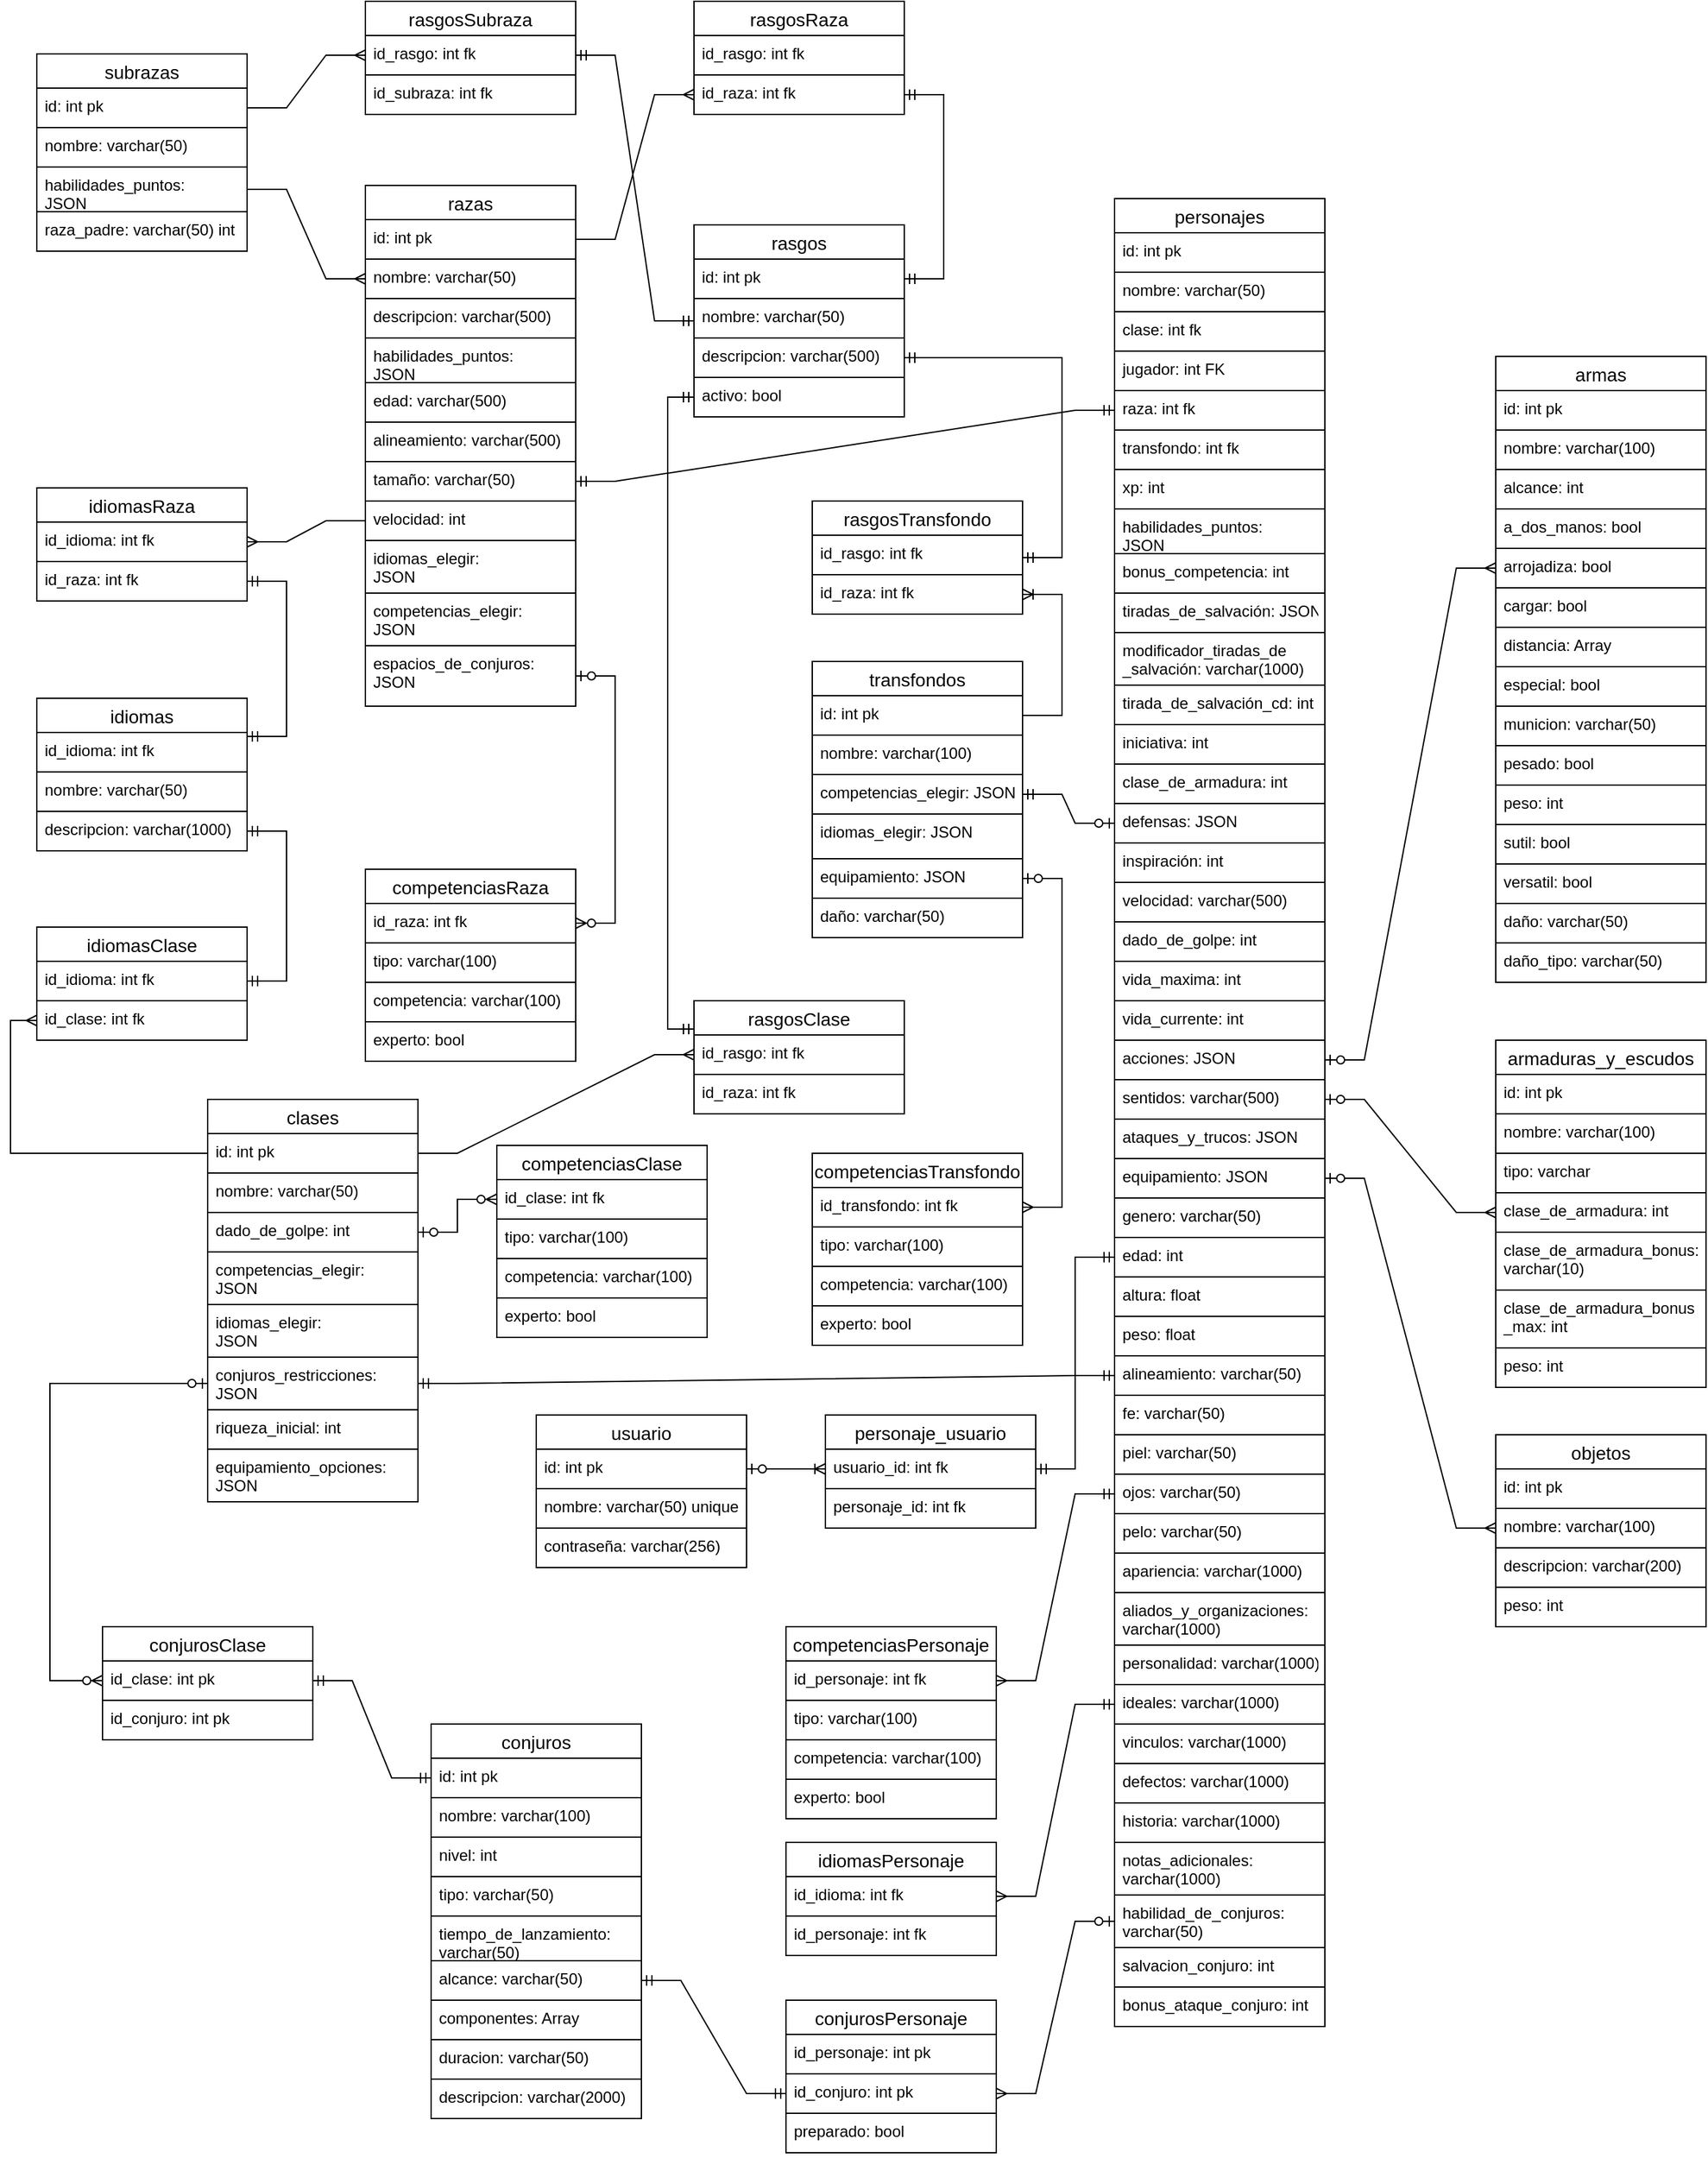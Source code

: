 <mxfile version="15.8.8" type="device" pages="2"><diagram id="9KlrXUMsOlTrRdcg97_x" name="Page-1"><mxGraphModel dx="1422" dy="1906" grid="1" gridSize="10" guides="1" tooltips="1" connect="1" arrows="1" fold="1" page="1" pageScale="1" pageWidth="827" pageHeight="1169" math="0" shadow="0"><root><mxCell id="0"/><mxCell id="1" parent="0"/><mxCell id="If8NewAl8FRBs18UglZg-1" value="razas" style="swimlane;fontStyle=0;childLayout=stackLayout;horizontal=1;startSize=26;horizontalStack=0;resizeParent=1;resizeParentMax=0;resizeLast=0;collapsible=1;marginBottom=0;align=center;fontSize=14;" parent="1" vertex="1"><mxGeometry x="320" y="-110" width="160" height="396" as="geometry"/></mxCell><mxCell id="If8NewAl8FRBs18UglZg-2" value="id: int pk" style="text;strokeColor=default;fillColor=none;spacingLeft=4;spacingRight=4;overflow=hidden;rotatable=0;points=[[0,0.5],[1,0.5]];portConstraint=eastwest;fontSize=12;" parent="If8NewAl8FRBs18UglZg-1" vertex="1"><mxGeometry y="26" width="160" height="30" as="geometry"/></mxCell><mxCell id="If8NewAl8FRBs18UglZg-3" value="nombre: varchar(50)" style="text;strokeColor=default;fillColor=none;spacingLeft=4;spacingRight=4;overflow=hidden;rotatable=0;points=[[0,0.5],[1,0.5]];portConstraint=eastwest;fontSize=12;" parent="If8NewAl8FRBs18UglZg-1" vertex="1"><mxGeometry y="56" width="160" height="30" as="geometry"/></mxCell><mxCell id="If8NewAl8FRBs18UglZg-38" value="descripcion: varchar(500)" style="text;strokeColor=default;fillColor=none;spacingLeft=4;spacingRight=4;overflow=hidden;rotatable=0;points=[[0,0.5],[1,0.5]];portConstraint=eastwest;fontSize=12;" parent="If8NewAl8FRBs18UglZg-1" vertex="1"><mxGeometry y="86" width="160" height="30" as="geometry"/></mxCell><mxCell id="GCd53xPFGP4qzqp_tOeg-84" value="habilidades_puntos: &#10;JSON" style="text;strokeColor=default;fillColor=none;spacingLeft=4;spacingRight=4;overflow=hidden;rotatable=0;points=[[0,0.5],[1,0.5]];portConstraint=eastwest;fontSize=12;" parent="If8NewAl8FRBs18UglZg-1" vertex="1"><mxGeometry y="116" width="160" height="34" as="geometry"/></mxCell><mxCell id="If8NewAl8FRBs18UglZg-7" value="edad: varchar(500)" style="text;strokeColor=default;fillColor=none;spacingLeft=4;spacingRight=4;overflow=hidden;rotatable=0;points=[[0,0.5],[1,0.5]];portConstraint=eastwest;fontSize=12;" parent="If8NewAl8FRBs18UglZg-1" vertex="1"><mxGeometry y="150" width="160" height="30" as="geometry"/></mxCell><mxCell id="If8NewAl8FRBs18UglZg-6" value="alineamiento: varchar(500)" style="text;strokeColor=default;fillColor=none;spacingLeft=4;spacingRight=4;overflow=hidden;rotatable=0;points=[[0,0.5],[1,0.5]];portConstraint=eastwest;fontSize=12;" parent="If8NewAl8FRBs18UglZg-1" vertex="1"><mxGeometry y="180" width="160" height="30" as="geometry"/></mxCell><mxCell id="If8NewAl8FRBs18UglZg-8" value="tamaño: varchar(50)" style="text;strokeColor=default;fillColor=none;spacingLeft=4;spacingRight=4;overflow=hidden;rotatable=0;points=[[0,0.5],[1,0.5]];portConstraint=eastwest;fontSize=12;" parent="If8NewAl8FRBs18UglZg-1" vertex="1"><mxGeometry y="210" width="160" height="30" as="geometry"/></mxCell><mxCell id="If8NewAl8FRBs18UglZg-4" value="velocidad: int" style="text;strokeColor=default;fillColor=none;spacingLeft=4;spacingRight=4;overflow=hidden;rotatable=0;points=[[0,0.5],[1,0.5]];portConstraint=eastwest;fontSize=12;" parent="If8NewAl8FRBs18UglZg-1" vertex="1"><mxGeometry y="240" width="160" height="30" as="geometry"/></mxCell><mxCell id="If8NewAl8FRBs18UglZg-13" value="idiomas_elegir: &#10;JSON" style="text;strokeColor=default;fillColor=none;spacingLeft=4;spacingRight=4;overflow=hidden;rotatable=0;points=[[0,0.5],[1,0.5]];portConstraint=eastwest;fontSize=12;" parent="If8NewAl8FRBs18UglZg-1" vertex="1"><mxGeometry y="270" width="160" height="40" as="geometry"/></mxCell><mxCell id="If8NewAl8FRBs18UglZg-10" value="competencias_elegir: &#10;JSON" style="text;strokeColor=default;fillColor=none;spacingLeft=4;spacingRight=4;overflow=hidden;rotatable=0;points=[[0,0.5],[1,0.5]];portConstraint=eastwest;fontSize=12;" parent="If8NewAl8FRBs18UglZg-1" vertex="1"><mxGeometry y="310" width="160" height="40" as="geometry"/></mxCell><mxCell id="Qr7fPHgr9d3gVchQjKr9-5" value="espacios_de_conjuros: &#10;JSON" style="text;strokeColor=default;fillColor=none;spacingLeft=4;spacingRight=4;overflow=hidden;rotatable=0;points=[[0,0.5],[1,0.5]];portConstraint=eastwest;fontSize=12;" parent="If8NewAl8FRBs18UglZg-1" vertex="1"><mxGeometry y="350" width="160" height="46" as="geometry"/></mxCell><mxCell id="If8NewAl8FRBs18UglZg-19" value="subrazas" style="swimlane;fontStyle=0;childLayout=stackLayout;horizontal=1;startSize=26;horizontalStack=0;resizeParent=1;resizeParentMax=0;resizeLast=0;collapsible=1;marginBottom=0;align=center;fontSize=14;" parent="1" vertex="1"><mxGeometry x="70" y="-210" width="160" height="150" as="geometry"/></mxCell><mxCell id="If8NewAl8FRBs18UglZg-20" value="id: int pk" style="text;strokeColor=default;fillColor=none;spacingLeft=4;spacingRight=4;overflow=hidden;rotatable=0;points=[[0,0.5],[1,0.5]];portConstraint=eastwest;fontSize=12;" parent="If8NewAl8FRBs18UglZg-19" vertex="1"><mxGeometry y="26" width="160" height="30" as="geometry"/></mxCell><mxCell id="If8NewAl8FRBs18UglZg-21" value="nombre: varchar(50)" style="text;strokeColor=default;fillColor=none;spacingLeft=4;spacingRight=4;overflow=hidden;rotatable=0;points=[[0,0.5],[1,0.5]];portConstraint=eastwest;fontSize=12;" parent="If8NewAl8FRBs18UglZg-19" vertex="1"><mxGeometry y="56" width="160" height="30" as="geometry"/></mxCell><mxCell id="GCd53xPFGP4qzqp_tOeg-95" value="habilidades_puntos: &#10;JSON" style="text;strokeColor=default;fillColor=none;spacingLeft=4;spacingRight=4;overflow=hidden;rotatable=0;points=[[0,0.5],[1,0.5]];portConstraint=eastwest;fontSize=12;" parent="If8NewAl8FRBs18UglZg-19" vertex="1"><mxGeometry y="86" width="160" height="34" as="geometry"/></mxCell><mxCell id="If8NewAl8FRBs18UglZg-26" value="raza_padre: varchar(50) int" style="text;strokeColor=default;fillColor=none;spacingLeft=4;spacingRight=4;overflow=hidden;rotatable=0;points=[[0,0.5],[1,0.5]];portConstraint=eastwest;fontSize=12;align=left;" parent="If8NewAl8FRBs18UglZg-19" vertex="1"><mxGeometry y="120" width="160" height="30" as="geometry"/></mxCell><mxCell id="If8NewAl8FRBs18UglZg-27" value="clases" style="swimlane;fontStyle=0;childLayout=stackLayout;horizontal=1;startSize=26;horizontalStack=0;resizeParent=1;resizeParentMax=0;resizeLast=0;collapsible=1;marginBottom=0;align=center;fontSize=14;" parent="1" vertex="1"><mxGeometry x="200" y="585" width="160" height="306" as="geometry"/></mxCell><mxCell id="GCd53xPFGP4qzqp_tOeg-17" value="id: int pk" style="text;strokeColor=default;fillColor=none;spacingLeft=4;spacingRight=4;overflow=hidden;rotatable=0;points=[[0,0.5],[1,0.5]];portConstraint=eastwest;fontSize=12;" parent="If8NewAl8FRBs18UglZg-27" vertex="1"><mxGeometry y="26" width="160" height="30" as="geometry"/></mxCell><mxCell id="If8NewAl8FRBs18UglZg-29" value="nombre: varchar(50)" style="text;strokeColor=default;fillColor=none;spacingLeft=4;spacingRight=4;overflow=hidden;rotatable=0;points=[[0,0.5],[1,0.5]];portConstraint=eastwest;fontSize=12;" parent="If8NewAl8FRBs18UglZg-27" vertex="1"><mxGeometry y="56" width="160" height="30" as="geometry"/></mxCell><mxCell id="If8NewAl8FRBs18UglZg-30" value="dado_de_golpe: int" style="text;strokeColor=default;fillColor=none;spacingLeft=4;spacingRight=4;overflow=hidden;rotatable=0;points=[[0,0.5],[1,0.5]];portConstraint=eastwest;fontSize=12;" parent="If8NewAl8FRBs18UglZg-27" vertex="1"><mxGeometry y="86" width="160" height="30" as="geometry"/></mxCell><mxCell id="If8NewAl8FRBs18UglZg-34" value="competencias_elegir: &#10;JSON" style="text;strokeColor=default;fillColor=none;spacingLeft=4;spacingRight=4;overflow=hidden;rotatable=0;points=[[0,0.5],[1,0.5]];portConstraint=eastwest;fontSize=12;" parent="If8NewAl8FRBs18UglZg-27" vertex="1"><mxGeometry y="116" width="160" height="40" as="geometry"/></mxCell><mxCell id="If8NewAl8FRBs18UglZg-36" value="idiomas_elegir: &#10;JSON" style="text;strokeColor=default;fillColor=none;spacingLeft=4;spacingRight=4;overflow=hidden;rotatable=0;points=[[0,0.5],[1,0.5]];portConstraint=eastwest;fontSize=12;" parent="If8NewAl8FRBs18UglZg-27" vertex="1"><mxGeometry y="156" width="160" height="40" as="geometry"/></mxCell><mxCell id="Qr7fPHgr9d3gVchQjKr9-15" value="conjuros_restricciones: &#10;JSON" style="text;strokeColor=default;fillColor=none;spacingLeft=4;spacingRight=4;overflow=hidden;rotatable=0;points=[[0,0.5],[1,0.5]];portConstraint=eastwest;fontSize=12;align=left;" parent="If8NewAl8FRBs18UglZg-27" vertex="1"><mxGeometry y="196" width="160" height="40" as="geometry"/></mxCell><mxCell id="Qr7fPHgr9d3gVchQjKr9-35" value="riqueza_inicial: int " style="text;strokeColor=default;fillColor=none;spacingLeft=4;spacingRight=4;overflow=hidden;rotatable=0;points=[[0,0.5],[1,0.5]];portConstraint=eastwest;fontSize=12;align=left;" parent="If8NewAl8FRBs18UglZg-27" vertex="1"><mxGeometry y="236" width="160" height="30" as="geometry"/></mxCell><mxCell id="Qr7fPHgr9d3gVchQjKr9-36" value="equipamiento_opciones: &#10;JSON" style="text;strokeColor=default;fillColor=none;spacingLeft=4;spacingRight=4;overflow=hidden;rotatable=0;points=[[0,0.5],[1,0.5]];portConstraint=eastwest;fontSize=12;align=left;" parent="If8NewAl8FRBs18UglZg-27" vertex="1"><mxGeometry y="266" width="160" height="40" as="geometry"/></mxCell><mxCell id="If8NewAl8FRBs18UglZg-39" value="rasgos" style="swimlane;fontStyle=0;childLayout=stackLayout;horizontal=1;startSize=26;horizontalStack=0;resizeParent=1;resizeParentMax=0;resizeLast=0;collapsible=1;marginBottom=0;align=center;fontSize=14;" parent="1" vertex="1"><mxGeometry x="570" y="-80" width="160" height="146" as="geometry"/></mxCell><mxCell id="If8NewAl8FRBs18UglZg-43" value="id: int pk" style="text;strokeColor=default;fillColor=none;spacingLeft=4;spacingRight=4;overflow=hidden;rotatable=0;points=[[0,0.5],[1,0.5]];portConstraint=eastwest;fontSize=12;" parent="If8NewAl8FRBs18UglZg-39" vertex="1"><mxGeometry y="26" width="160" height="30" as="geometry"/></mxCell><mxCell id="If8NewAl8FRBs18UglZg-44" value="nombre: varchar(50)" style="text;strokeColor=default;fillColor=none;spacingLeft=4;spacingRight=4;overflow=hidden;rotatable=0;points=[[0,0.5],[1,0.5]];portConstraint=eastwest;fontSize=12;" parent="If8NewAl8FRBs18UglZg-39" vertex="1"><mxGeometry y="56" width="160" height="30" as="geometry"/></mxCell><mxCell id="If8NewAl8FRBs18UglZg-45" value="descripcion: varchar(500)" style="text;strokeColor=default;fillColor=none;spacingLeft=4;spacingRight=4;overflow=hidden;rotatable=0;points=[[0,0.5],[1,0.5]];portConstraint=eastwest;fontSize=12;" parent="If8NewAl8FRBs18UglZg-39" vertex="1"><mxGeometry y="86" width="160" height="30" as="geometry"/></mxCell><mxCell id="nv-8C6GXt8SCjg3WMr-L-6" value="activo: bool" style="text;strokeColor=default;fillColor=none;spacingLeft=4;spacingRight=4;overflow=hidden;rotatable=0;points=[[0,0.5],[1,0.5]];portConstraint=eastwest;fontSize=12;" parent="If8NewAl8FRBs18UglZg-39" vertex="1"><mxGeometry y="116" width="160" height="30" as="geometry"/></mxCell><mxCell id="If8NewAl8FRBs18UglZg-60" value="personajes" style="swimlane;fontStyle=0;childLayout=stackLayout;horizontal=1;startSize=26;horizontalStack=0;resizeParent=1;resizeParentMax=0;resizeLast=0;collapsible=1;marginBottom=0;align=center;fontSize=14;" parent="1" vertex="1"><mxGeometry x="890" y="-100" width="160" height="1390" as="geometry"/></mxCell><mxCell id="If8NewAl8FRBs18UglZg-61" value="id: int pk" style="text;strokeColor=default;fillColor=none;spacingLeft=4;spacingRight=4;overflow=hidden;rotatable=0;points=[[0,0.5],[1,0.5]];portConstraint=eastwest;fontSize=12;" parent="If8NewAl8FRBs18UglZg-60" vertex="1"><mxGeometry y="26" width="160" height="30" as="geometry"/></mxCell><mxCell id="If8NewAl8FRBs18UglZg-62" value="nombre: varchar(50)" style="text;strokeColor=default;fillColor=none;spacingLeft=4;spacingRight=4;overflow=hidden;rotatable=0;points=[[0,0.5],[1,0.5]];portConstraint=eastwest;fontSize=12;" parent="If8NewAl8FRBs18UglZg-60" vertex="1"><mxGeometry y="56" width="160" height="30" as="geometry"/></mxCell><mxCell id="nv-8C6GXt8SCjg3WMr-L-3" value="clase: int fk" style="text;strokeColor=default;fillColor=none;spacingLeft=4;spacingRight=4;overflow=hidden;rotatable=0;points=[[0,0.5],[1,0.5]];portConstraint=eastwest;fontSize=12;" parent="If8NewAl8FRBs18UglZg-60" vertex="1"><mxGeometry y="86" width="160" height="30" as="geometry"/></mxCell><mxCell id="If8NewAl8FRBs18UglZg-83" value="jugador: int FK" style="text;strokeColor=default;fillColor=none;spacingLeft=4;spacingRight=4;overflow=hidden;rotatable=0;points=[[0,0.5],[1,0.5]];portConstraint=eastwest;fontSize=12;" parent="If8NewAl8FRBs18UglZg-60" vertex="1"><mxGeometry y="116" width="160" height="30" as="geometry"/></mxCell><mxCell id="If8NewAl8FRBs18UglZg-84" value="raza: int fk" style="text;strokeColor=default;fillColor=none;spacingLeft=4;spacingRight=4;overflow=hidden;rotatable=0;points=[[0,0.5],[1,0.5]];portConstraint=eastwest;fontSize=12;" parent="If8NewAl8FRBs18UglZg-60" vertex="1"><mxGeometry y="146" width="160" height="30" as="geometry"/></mxCell><mxCell id="If8NewAl8FRBs18UglZg-85" value="transfondo: int fk" style="text;strokeColor=default;fillColor=none;spacingLeft=4;spacingRight=4;overflow=hidden;rotatable=0;points=[[0,0.5],[1,0.5]];portConstraint=eastwest;fontSize=12;" parent="If8NewAl8FRBs18UglZg-60" vertex="1"><mxGeometry y="176" width="160" height="30" as="geometry"/></mxCell><mxCell id="nv-8C6GXt8SCjg3WMr-L-4" value="xp: int" style="text;strokeColor=default;fillColor=none;spacingLeft=4;spacingRight=4;overflow=hidden;rotatable=0;points=[[0,0.5],[1,0.5]];portConstraint=eastwest;fontSize=12;" parent="If8NewAl8FRBs18UglZg-60" vertex="1"><mxGeometry y="206" width="160" height="30" as="geometry"/></mxCell><mxCell id="If8NewAl8FRBs18UglZg-64" value="habilidades_puntos: &#10;JSON" style="text;strokeColor=default;fillColor=none;spacingLeft=4;spacingRight=4;overflow=hidden;rotatable=0;points=[[0,0.5],[1,0.5]];portConstraint=eastwest;fontSize=12;" parent="If8NewAl8FRBs18UglZg-60" vertex="1"><mxGeometry y="236" width="160" height="34" as="geometry"/></mxCell><mxCell id="If8NewAl8FRBs18UglZg-76" value="bonus_competencia: int" style="text;strokeColor=default;fillColor=none;spacingLeft=4;spacingRight=4;overflow=hidden;rotatable=0;points=[[0,0.5],[1,0.5]];portConstraint=eastwest;fontSize=12;" parent="If8NewAl8FRBs18UglZg-60" vertex="1"><mxGeometry y="270" width="160" height="30" as="geometry"/></mxCell><mxCell id="If8NewAl8FRBs18UglZg-75" value="tiradas_de_salvación: JSON" style="text;strokeColor=default;fillColor=none;spacingLeft=4;spacingRight=4;overflow=hidden;rotatable=0;points=[[0,0.5],[1,0.5]];portConstraint=eastwest;fontSize=12;" parent="If8NewAl8FRBs18UglZg-60" vertex="1"><mxGeometry y="300" width="160" height="30" as="geometry"/></mxCell><mxCell id="nv-8C6GXt8SCjg3WMr-L-5" value="modificador_tiradas_de&#10;_salvación: varchar(1000)" style="text;strokeColor=default;fillColor=none;spacingLeft=4;spacingRight=4;overflow=hidden;rotatable=0;points=[[0,0.5],[1,0.5]];portConstraint=eastwest;fontSize=12;" parent="If8NewAl8FRBs18UglZg-60" vertex="1"><mxGeometry y="330" width="160" height="40" as="geometry"/></mxCell><mxCell id="If8NewAl8FRBs18UglZg-92" value="tirada_de_salvación_cd: int" style="text;strokeColor=default;fillColor=none;spacingLeft=4;spacingRight=4;overflow=hidden;rotatable=0;points=[[0,0.5],[1,0.5]];portConstraint=eastwest;fontSize=12;" parent="If8NewAl8FRBs18UglZg-60" vertex="1"><mxGeometry y="370" width="160" height="30" as="geometry"/></mxCell><mxCell id="If8NewAl8FRBs18UglZg-90" value="iniciativa: int" style="text;strokeColor=default;fillColor=none;spacingLeft=4;spacingRight=4;overflow=hidden;rotatable=0;points=[[0,0.5],[1,0.5]];portConstraint=eastwest;fontSize=12;" parent="If8NewAl8FRBs18UglZg-60" vertex="1"><mxGeometry y="400" width="160" height="30" as="geometry"/></mxCell><mxCell id="If8NewAl8FRBs18UglZg-91" value="clase_de_armadura: int" style="text;strokeColor=default;fillColor=none;spacingLeft=4;spacingRight=4;overflow=hidden;rotatable=0;points=[[0,0.5],[1,0.5]];portConstraint=eastwest;fontSize=12;" parent="If8NewAl8FRBs18UglZg-60" vertex="1"><mxGeometry y="430" width="160" height="30" as="geometry"/></mxCell><mxCell id="If8NewAl8FRBs18UglZg-82" value="defensas: JSON" style="text;strokeColor=default;fillColor=none;spacingLeft=4;spacingRight=4;overflow=hidden;rotatable=0;points=[[0,0.5],[1,0.5]];portConstraint=eastwest;fontSize=12;" parent="If8NewAl8FRBs18UglZg-60" vertex="1"><mxGeometry y="460" width="160" height="30" as="geometry"/></mxCell><mxCell id="If8NewAl8FRBs18UglZg-78" value="inspiración: int" style="text;strokeColor=default;fillColor=none;spacingLeft=4;spacingRight=4;overflow=hidden;rotatable=0;points=[[0,0.5],[1,0.5]];portConstraint=eastwest;fontSize=12;" parent="If8NewAl8FRBs18UglZg-60" vertex="1"><mxGeometry y="490" width="160" height="30" as="geometry"/></mxCell><mxCell id="If8NewAl8FRBs18UglZg-77" value="velocidad: varchar(500)" style="text;strokeColor=default;fillColor=none;spacingLeft=4;spacingRight=4;overflow=hidden;rotatable=0;points=[[0,0.5],[1,0.5]];portConstraint=eastwest;fontSize=12;" parent="If8NewAl8FRBs18UglZg-60" vertex="1"><mxGeometry y="520" width="160" height="30" as="geometry"/></mxCell><mxCell id="If8NewAl8FRBs18UglZg-81" value="dado_de_golpe: int" style="text;strokeColor=default;fillColor=none;spacingLeft=4;spacingRight=4;overflow=hidden;rotatable=0;points=[[0,0.5],[1,0.5]];portConstraint=eastwest;fontSize=12;" parent="If8NewAl8FRBs18UglZg-60" vertex="1"><mxGeometry y="550" width="160" height="30" as="geometry"/></mxCell><mxCell id="If8NewAl8FRBs18UglZg-79" value="vida_maxima: int" style="text;strokeColor=default;fillColor=none;spacingLeft=4;spacingRight=4;overflow=hidden;rotatable=0;points=[[0,0.5],[1,0.5]];portConstraint=eastwest;fontSize=12;" parent="If8NewAl8FRBs18UglZg-60" vertex="1"><mxGeometry y="580" width="160" height="30" as="geometry"/></mxCell><mxCell id="If8NewAl8FRBs18UglZg-80" value="vida_currente: int" style="text;strokeColor=default;fillColor=none;spacingLeft=4;spacingRight=4;overflow=hidden;rotatable=0;points=[[0,0.5],[1,0.5]];portConstraint=eastwest;fontSize=12;" parent="If8NewAl8FRBs18UglZg-60" vertex="1"><mxGeometry y="610" width="160" height="30" as="geometry"/></mxCell><mxCell id="If8NewAl8FRBs18UglZg-95" value="acciones: JSON" style="text;strokeColor=default;fillColor=none;spacingLeft=4;spacingRight=4;overflow=hidden;rotatable=0;points=[[0,0.5],[1,0.5]];portConstraint=eastwest;fontSize=12;" parent="If8NewAl8FRBs18UglZg-60" vertex="1"><mxGeometry y="640" width="160" height="30" as="geometry"/></mxCell><mxCell id="If8NewAl8FRBs18UglZg-97" value="sentidos: varchar(500)" style="text;strokeColor=default;fillColor=none;spacingLeft=4;spacingRight=4;overflow=hidden;rotatable=0;points=[[0,0.5],[1,0.5]];portConstraint=eastwest;fontSize=12;" parent="If8NewAl8FRBs18UglZg-60" vertex="1"><mxGeometry y="670" width="160" height="30" as="geometry"/></mxCell><mxCell id="If8NewAl8FRBs18UglZg-99" value="ataques_y_trucos: JSON" style="text;strokeColor=default;fillColor=none;spacingLeft=4;spacingRight=4;overflow=hidden;rotatable=0;points=[[0,0.5],[1,0.5]];portConstraint=eastwest;fontSize=12;" parent="If8NewAl8FRBs18UglZg-60" vertex="1"><mxGeometry y="700" width="160" height="30" as="geometry"/></mxCell><mxCell id="If8NewAl8FRBs18UglZg-113" value="equipamiento: JSON" style="text;strokeColor=default;fillColor=none;spacingLeft=4;spacingRight=4;overflow=hidden;rotatable=0;points=[[0,0.5],[1,0.5]];portConstraint=eastwest;fontSize=12;" parent="If8NewAl8FRBs18UglZg-60" vertex="1"><mxGeometry y="730" width="160" height="30" as="geometry"/></mxCell><mxCell id="If8NewAl8FRBs18UglZg-115" value="genero: varchar(50)" style="text;strokeColor=default;fillColor=none;spacingLeft=4;spacingRight=4;overflow=hidden;rotatable=0;points=[[0,0.5],[1,0.5]];portConstraint=eastwest;fontSize=12;" parent="If8NewAl8FRBs18UglZg-60" vertex="1"><mxGeometry y="760" width="160" height="30" as="geometry"/></mxCell><mxCell id="If8NewAl8FRBs18UglZg-116" value="edad: int" style="text;strokeColor=default;fillColor=none;spacingLeft=4;spacingRight=4;overflow=hidden;rotatable=0;points=[[0,0.5],[1,0.5]];portConstraint=eastwest;fontSize=12;" parent="If8NewAl8FRBs18UglZg-60" vertex="1"><mxGeometry y="790" width="160" height="30" as="geometry"/></mxCell><mxCell id="If8NewAl8FRBs18UglZg-122" value="altura: float" style="text;strokeColor=default;fillColor=none;spacingLeft=4;spacingRight=4;overflow=hidden;rotatable=0;points=[[0,0.5],[1,0.5]];portConstraint=eastwest;fontSize=12;" parent="If8NewAl8FRBs18UglZg-60" vertex="1"><mxGeometry y="820" width="160" height="30" as="geometry"/></mxCell><mxCell id="If8NewAl8FRBs18UglZg-120" value="peso: float" style="text;strokeColor=default;fillColor=none;spacingLeft=4;spacingRight=4;overflow=hidden;rotatable=0;points=[[0,0.5],[1,0.5]];portConstraint=eastwest;fontSize=12;" parent="If8NewAl8FRBs18UglZg-60" vertex="1"><mxGeometry y="850" width="160" height="30" as="geometry"/></mxCell><mxCell id="If8NewAl8FRBs18UglZg-125" value="alineamiento: varchar(50)" style="text;strokeColor=default;fillColor=none;spacingLeft=4;spacingRight=4;overflow=hidden;rotatable=0;points=[[0,0.5],[1,0.5]];portConstraint=eastwest;fontSize=12;" parent="If8NewAl8FRBs18UglZg-60" vertex="1"><mxGeometry y="880" width="160" height="30" as="geometry"/></mxCell><mxCell id="If8NewAl8FRBs18UglZg-124" value="fe: varchar(50)" style="text;strokeColor=default;fillColor=none;spacingLeft=4;spacingRight=4;overflow=hidden;rotatable=0;points=[[0,0.5],[1,0.5]];portConstraint=eastwest;fontSize=12;" parent="If8NewAl8FRBs18UglZg-60" vertex="1"><mxGeometry y="910" width="160" height="30" as="geometry"/></mxCell><mxCell id="If8NewAl8FRBs18UglZg-126" value="piel: varchar(50)" style="text;strokeColor=default;fillColor=none;spacingLeft=4;spacingRight=4;overflow=hidden;rotatable=0;points=[[0,0.5],[1,0.5]];portConstraint=eastwest;fontSize=12;" parent="If8NewAl8FRBs18UglZg-60" vertex="1"><mxGeometry y="940" width="160" height="30" as="geometry"/></mxCell><mxCell id="If8NewAl8FRBs18UglZg-128" value="ojos: varchar(50)" style="text;strokeColor=default;fillColor=none;spacingLeft=4;spacingRight=4;overflow=hidden;rotatable=0;points=[[0,0.5],[1,0.5]];portConstraint=eastwest;fontSize=12;" parent="If8NewAl8FRBs18UglZg-60" vertex="1"><mxGeometry y="970" width="160" height="30" as="geometry"/></mxCell><mxCell id="If8NewAl8FRBs18UglZg-127" value="pelo: varchar(50)" style="text;strokeColor=default;fillColor=none;spacingLeft=4;spacingRight=4;overflow=hidden;rotatable=0;points=[[0,0.5],[1,0.5]];portConstraint=eastwest;fontSize=12;" parent="If8NewAl8FRBs18UglZg-60" vertex="1"><mxGeometry y="1000" width="160" height="30" as="geometry"/></mxCell><mxCell id="Qr7fPHgr9d3gVchQjKr9-46" value="apariencia: varchar(1000)" style="text;strokeColor=default;fillColor=none;spacingLeft=4;spacingRight=4;overflow=hidden;rotatable=0;points=[[0,0.5],[1,0.5]];portConstraint=eastwest;fontSize=12;" parent="If8NewAl8FRBs18UglZg-60" vertex="1"><mxGeometry y="1030" width="160" height="30" as="geometry"/></mxCell><mxCell id="Qr7fPHgr9d3gVchQjKr9-47" value="aliados_y_organizaciones: &#10;varchar(1000)" style="text;strokeColor=default;fillColor=none;spacingLeft=4;spacingRight=4;overflow=hidden;rotatable=0;points=[[0,0.5],[1,0.5]];portConstraint=eastwest;fontSize=12;" parent="If8NewAl8FRBs18UglZg-60" vertex="1"><mxGeometry y="1060" width="160" height="40" as="geometry"/></mxCell><mxCell id="Qr7fPHgr9d3gVchQjKr9-48" value="personalidad: varchar(1000)" style="text;strokeColor=default;fillColor=none;spacingLeft=4;spacingRight=4;overflow=hidden;rotatable=0;points=[[0,0.5],[1,0.5]];portConstraint=eastwest;fontSize=12;" parent="If8NewAl8FRBs18UglZg-60" vertex="1"><mxGeometry y="1100" width="160" height="30" as="geometry"/></mxCell><mxCell id="Qr7fPHgr9d3gVchQjKr9-49" value="ideales: varchar(1000)" style="text;strokeColor=default;fillColor=none;spacingLeft=4;spacingRight=4;overflow=hidden;rotatable=0;points=[[0,0.5],[1,0.5]];portConstraint=eastwest;fontSize=12;" parent="If8NewAl8FRBs18UglZg-60" vertex="1"><mxGeometry y="1130" width="160" height="30" as="geometry"/></mxCell><mxCell id="Qr7fPHgr9d3gVchQjKr9-50" value="vinculos: varchar(1000)" style="text;strokeColor=default;fillColor=none;spacingLeft=4;spacingRight=4;overflow=hidden;rotatable=0;points=[[0,0.5],[1,0.5]];portConstraint=eastwest;fontSize=12;" parent="If8NewAl8FRBs18UglZg-60" vertex="1"><mxGeometry y="1160" width="160" height="30" as="geometry"/></mxCell><mxCell id="Qr7fPHgr9d3gVchQjKr9-51" value="defectos: varchar(1000)" style="text;strokeColor=default;fillColor=none;spacingLeft=4;spacingRight=4;overflow=hidden;rotatable=0;points=[[0,0.5],[1,0.5]];portConstraint=eastwest;fontSize=12;" parent="If8NewAl8FRBs18UglZg-60" vertex="1"><mxGeometry y="1190" width="160" height="30" as="geometry"/></mxCell><mxCell id="Qr7fPHgr9d3gVchQjKr9-52" value="historia: varchar(1000)" style="text;strokeColor=default;fillColor=none;spacingLeft=4;spacingRight=4;overflow=hidden;rotatable=0;points=[[0,0.5],[1,0.5]];portConstraint=eastwest;fontSize=12;" parent="If8NewAl8FRBs18UglZg-60" vertex="1"><mxGeometry y="1220" width="160" height="30" as="geometry"/></mxCell><mxCell id="Qr7fPHgr9d3gVchQjKr9-53" value="notas_adicionales: &#10;varchar(1000)" style="text;strokeColor=default;fillColor=none;spacingLeft=4;spacingRight=4;overflow=hidden;rotatable=0;points=[[0,0.5],[1,0.5]];portConstraint=eastwest;fontSize=12;" parent="If8NewAl8FRBs18UglZg-60" vertex="1"><mxGeometry y="1250" width="160" height="40" as="geometry"/></mxCell><mxCell id="Qr7fPHgr9d3gVchQjKr9-56" value="habilidad_de_conjuros: &#10;varchar(50)" style="text;strokeColor=default;fillColor=none;spacingLeft=4;spacingRight=4;overflow=hidden;rotatable=0;points=[[0,0.5],[1,0.5]];portConstraint=eastwest;fontSize=12;" parent="If8NewAl8FRBs18UglZg-60" vertex="1"><mxGeometry y="1290" width="160" height="40" as="geometry"/></mxCell><mxCell id="Qr7fPHgr9d3gVchQjKr9-57" value="salvacion_conjuro: int" style="text;strokeColor=default;fillColor=none;spacingLeft=4;spacingRight=4;overflow=hidden;rotatable=0;points=[[0,0.5],[1,0.5]];portConstraint=eastwest;fontSize=12;" parent="If8NewAl8FRBs18UglZg-60" vertex="1"><mxGeometry y="1330" width="160" height="30" as="geometry"/></mxCell><mxCell id="Qr7fPHgr9d3gVchQjKr9-58" value="bonus_ataque_conjuro: int" style="text;strokeColor=default;fillColor=none;spacingLeft=4;spacingRight=4;overflow=hidden;rotatable=0;points=[[0,0.5],[1,0.5]];portConstraint=eastwest;fontSize=12;" parent="If8NewAl8FRBs18UglZg-60" vertex="1"><mxGeometry y="1360" width="160" height="30" as="geometry"/></mxCell><mxCell id="If8NewAl8FRBs18UglZg-105" value="armas" style="swimlane;fontStyle=0;childLayout=stackLayout;horizontal=1;startSize=26;horizontalStack=0;resizeParent=1;resizeParentMax=0;resizeLast=0;collapsible=1;marginBottom=0;align=center;fontSize=14;" parent="1" vertex="1"><mxGeometry x="1180" y="20" width="160" height="476" as="geometry"/></mxCell><mxCell id="GCd53xPFGP4qzqp_tOeg-16" value="id: int pk" style="text;strokeColor=default;fillColor=none;spacingLeft=4;spacingRight=4;overflow=hidden;rotatable=0;points=[[0,0.5],[1,0.5]];portConstraint=eastwest;fontSize=12;" parent="If8NewAl8FRBs18UglZg-105" vertex="1"><mxGeometry y="26" width="160" height="30" as="geometry"/></mxCell><mxCell id="If8NewAl8FRBs18UglZg-106" value="nombre: varchar(100)" style="text;strokeColor=default;fillColor=none;spacingLeft=4;spacingRight=4;overflow=hidden;rotatable=0;points=[[0,0.5],[1,0.5]];portConstraint=eastwest;fontSize=12;" parent="If8NewAl8FRBs18UglZg-105" vertex="1"><mxGeometry y="56" width="160" height="30" as="geometry"/></mxCell><mxCell id="If8NewAl8FRBs18UglZg-107" value="alcance: int" style="text;strokeColor=default;fillColor=none;spacingLeft=4;spacingRight=4;overflow=hidden;rotatable=0;points=[[0,0.5],[1,0.5]];portConstraint=eastwest;fontSize=12;" parent="If8NewAl8FRBs18UglZg-105" vertex="1"><mxGeometry y="86" width="160" height="30" as="geometry"/></mxCell><mxCell id="If8NewAl8FRBs18UglZg-108" value="a_dos_manos: bool" style="text;strokeColor=default;fillColor=none;spacingLeft=4;spacingRight=4;overflow=hidden;rotatable=0;points=[[0,0.5],[1,0.5]];portConstraint=eastwest;fontSize=12;" parent="If8NewAl8FRBs18UglZg-105" vertex="1"><mxGeometry y="116" width="160" height="30" as="geometry"/></mxCell><mxCell id="Qr7fPHgr9d3gVchQjKr9-39" value="arrojadiza: bool" style="text;strokeColor=default;fillColor=none;spacingLeft=4;spacingRight=4;overflow=hidden;rotatable=0;points=[[0,0.5],[1,0.5]];portConstraint=eastwest;fontSize=12;" parent="If8NewAl8FRBs18UglZg-105" vertex="1"><mxGeometry y="146" width="160" height="30" as="geometry"/></mxCell><mxCell id="Qr7fPHgr9d3gVchQjKr9-38" value="cargar: bool" style="text;strokeColor=default;fillColor=none;spacingLeft=4;spacingRight=4;overflow=hidden;rotatable=0;points=[[0,0.5],[1,0.5]];portConstraint=eastwest;fontSize=12;" parent="If8NewAl8FRBs18UglZg-105" vertex="1"><mxGeometry y="176" width="160" height="30" as="geometry"/></mxCell><mxCell id="Qr7fPHgr9d3gVchQjKr9-37" value="distancia: Array" style="text;strokeColor=default;fillColor=none;spacingLeft=4;spacingRight=4;overflow=hidden;rotatable=0;points=[[0,0.5],[1,0.5]];portConstraint=eastwest;fontSize=12;" parent="If8NewAl8FRBs18UglZg-105" vertex="1"><mxGeometry y="206" width="160" height="30" as="geometry"/></mxCell><mxCell id="Qr7fPHgr9d3gVchQjKr9-40" value="especial: bool" style="text;strokeColor=default;fillColor=none;spacingLeft=4;spacingRight=4;overflow=hidden;rotatable=0;points=[[0,0.5],[1,0.5]];portConstraint=eastwest;fontSize=12;" parent="If8NewAl8FRBs18UglZg-105" vertex="1"><mxGeometry y="236" width="160" height="30" as="geometry"/></mxCell><mxCell id="Qr7fPHgr9d3gVchQjKr9-41" value="municion: varchar(50)" style="text;strokeColor=default;fillColor=none;spacingLeft=4;spacingRight=4;overflow=hidden;rotatable=0;points=[[0,0.5],[1,0.5]];portConstraint=eastwest;fontSize=12;" parent="If8NewAl8FRBs18UglZg-105" vertex="1"><mxGeometry y="266" width="160" height="30" as="geometry"/></mxCell><mxCell id="Qr7fPHgr9d3gVchQjKr9-42" value="pesado: bool" style="text;strokeColor=default;fillColor=none;spacingLeft=4;spacingRight=4;overflow=hidden;rotatable=0;points=[[0,0.5],[1,0.5]];portConstraint=eastwest;fontSize=12;" parent="If8NewAl8FRBs18UglZg-105" vertex="1"><mxGeometry y="296" width="160" height="30" as="geometry"/></mxCell><mxCell id="nv-8C6GXt8SCjg3WMr-L-29" value="peso: int" style="text;strokeColor=default;fillColor=none;spacingLeft=4;spacingRight=4;overflow=hidden;rotatable=0;points=[[0,0.5],[1,0.5]];portConstraint=eastwest;fontSize=12;" parent="If8NewAl8FRBs18UglZg-105" vertex="1"><mxGeometry y="326" width="160" height="30" as="geometry"/></mxCell><mxCell id="Qr7fPHgr9d3gVchQjKr9-43" value="sutil: bool" style="text;strokeColor=default;fillColor=none;spacingLeft=4;spacingRight=4;overflow=hidden;rotatable=0;points=[[0,0.5],[1,0.5]];portConstraint=eastwest;fontSize=12;" parent="If8NewAl8FRBs18UglZg-105" vertex="1"><mxGeometry y="356" width="160" height="30" as="geometry"/></mxCell><mxCell id="Qr7fPHgr9d3gVchQjKr9-44" value="versatil: bool" style="text;strokeColor=default;fillColor=none;spacingLeft=4;spacingRight=4;overflow=hidden;rotatable=0;points=[[0,0.5],[1,0.5]];portConstraint=eastwest;fontSize=12;" parent="If8NewAl8FRBs18UglZg-105" vertex="1"><mxGeometry y="386" width="160" height="30" as="geometry"/></mxCell><mxCell id="GCd53xPFGP4qzqp_tOeg-79" value="daño: varchar(50)" style="text;strokeColor=default;fillColor=none;spacingLeft=4;spacingRight=4;overflow=hidden;rotatable=0;points=[[0,0.5],[1,0.5]];portConstraint=eastwest;fontSize=12;" parent="If8NewAl8FRBs18UglZg-105" vertex="1"><mxGeometry y="416" width="160" height="30" as="geometry"/></mxCell><mxCell id="Qr7fPHgr9d3gVchQjKr9-59" value="daño_tipo: varchar(50)" style="text;strokeColor=default;fillColor=none;spacingLeft=4;spacingRight=4;overflow=hidden;rotatable=0;points=[[0,0.5],[1,0.5]];portConstraint=eastwest;fontSize=12;" parent="If8NewAl8FRBs18UglZg-105" vertex="1"><mxGeometry y="446" width="160" height="30" as="geometry"/></mxCell><mxCell id="Qr7fPHgr9d3gVchQjKr9-25" value="transfondos" style="swimlane;fontStyle=0;childLayout=stackLayout;horizontal=1;startSize=26;horizontalStack=0;resizeParent=1;resizeParentMax=0;resizeLast=0;collapsible=1;marginBottom=0;align=center;fontSize=14;" parent="1" vertex="1"><mxGeometry x="660" y="252" width="160" height="210" as="geometry"/></mxCell><mxCell id="GCd53xPFGP4qzqp_tOeg-15" value="id: int pk" style="text;strokeColor=default;fillColor=none;spacingLeft=4;spacingRight=4;overflow=hidden;rotatable=0;points=[[0,0.5],[1,0.5]];portConstraint=eastwest;fontSize=12;" parent="Qr7fPHgr9d3gVchQjKr9-25" vertex="1"><mxGeometry y="26" width="160" height="30" as="geometry"/></mxCell><mxCell id="Qr7fPHgr9d3gVchQjKr9-26" value="nombre: varchar(100)" style="text;strokeColor=default;fillColor=none;spacingLeft=4;spacingRight=4;overflow=hidden;rotatable=0;points=[[0,0.5],[1,0.5]];portConstraint=eastwest;fontSize=12;" parent="Qr7fPHgr9d3gVchQjKr9-25" vertex="1"><mxGeometry y="56" width="160" height="30" as="geometry"/></mxCell><mxCell id="Qr7fPHgr9d3gVchQjKr9-28" value="competencias_elegir: JSON" style="text;strokeColor=default;fillColor=none;spacingLeft=4;spacingRight=4;overflow=hidden;rotatable=0;points=[[0,0.5],[1,0.5]];portConstraint=eastwest;fontSize=12;" parent="Qr7fPHgr9d3gVchQjKr9-25" vertex="1"><mxGeometry y="86" width="160" height="30" as="geometry"/></mxCell><mxCell id="Qr7fPHgr9d3gVchQjKr9-29" value="idiomas_elegir: JSON" style="text;strokeColor=default;fillColor=none;spacingLeft=4;spacingRight=4;overflow=hidden;rotatable=0;points=[[0,0.5],[1,0.5]];portConstraint=eastwest;fontSize=12;" parent="Qr7fPHgr9d3gVchQjKr9-25" vertex="1"><mxGeometry y="116" width="160" height="34" as="geometry"/></mxCell><mxCell id="Qr7fPHgr9d3gVchQjKr9-30" value="equipamiento: JSON" style="text;strokeColor=default;fillColor=none;spacingLeft=4;spacingRight=4;overflow=hidden;rotatable=0;points=[[0,0.5],[1,0.5]];portConstraint=eastwest;fontSize=12;" parent="Qr7fPHgr9d3gVchQjKr9-25" vertex="1"><mxGeometry y="150" width="160" height="30" as="geometry"/></mxCell><mxCell id="nv-8C6GXt8SCjg3WMr-L-7" value="daño: varchar(50)" style="text;strokeColor=default;fillColor=none;spacingLeft=4;spacingRight=4;overflow=hidden;rotatable=0;points=[[0,0.5],[1,0.5]];portConstraint=eastwest;fontSize=12;" parent="Qr7fPHgr9d3gVchQjKr9-25" vertex="1"><mxGeometry y="180" width="160" height="30" as="geometry"/></mxCell><mxCell id="nv-8C6GXt8SCjg3WMr-L-9" value="armaduras_y_escudos" style="swimlane;fontStyle=0;childLayout=stackLayout;horizontal=1;startSize=26;horizontalStack=0;resizeParent=1;resizeParentMax=0;resizeLast=0;collapsible=1;marginBottom=0;align=center;fontSize=14;" parent="1" vertex="1"><mxGeometry x="1180" y="540" width="160" height="264" as="geometry"/></mxCell><mxCell id="GCd53xPFGP4qzqp_tOeg-18" value="id: int pk" style="text;strokeColor=default;fillColor=none;spacingLeft=4;spacingRight=4;overflow=hidden;rotatable=0;points=[[0,0.5],[1,0.5]];portConstraint=eastwest;fontSize=12;" parent="nv-8C6GXt8SCjg3WMr-L-9" vertex="1"><mxGeometry y="26" width="160" height="30" as="geometry"/></mxCell><mxCell id="nv-8C6GXt8SCjg3WMr-L-10" value="nombre: varchar(100)" style="text;strokeColor=default;fillColor=none;spacingLeft=4;spacingRight=4;overflow=hidden;rotatable=0;points=[[0,0.5],[1,0.5]];portConstraint=eastwest;fontSize=12;" parent="nv-8C6GXt8SCjg3WMr-L-9" vertex="1"><mxGeometry y="56" width="160" height="30" as="geometry"/></mxCell><mxCell id="nv-8C6GXt8SCjg3WMr-L-24" value="tipo: varchar" style="text;strokeColor=default;fillColor=none;spacingLeft=4;spacingRight=4;overflow=hidden;rotatable=0;points=[[0,0.5],[1,0.5]];portConstraint=eastwest;fontSize=12;" parent="nv-8C6GXt8SCjg3WMr-L-9" vertex="1"><mxGeometry y="86" width="160" height="30" as="geometry"/></mxCell><mxCell id="nv-8C6GXt8SCjg3WMr-L-25" value="clase_de_armadura: int" style="text;strokeColor=default;fillColor=none;spacingLeft=4;spacingRight=4;overflow=hidden;rotatable=0;points=[[0,0.5],[1,0.5]];portConstraint=eastwest;fontSize=12;" parent="nv-8C6GXt8SCjg3WMr-L-9" vertex="1"><mxGeometry y="116" width="160" height="30" as="geometry"/></mxCell><mxCell id="nv-8C6GXt8SCjg3WMr-L-26" value="clase_de_armadura_bonus: &#10;varchar(10)" style="text;strokeColor=default;fillColor=none;spacingLeft=4;spacingRight=4;overflow=hidden;rotatable=0;points=[[0,0.5],[1,0.5]];portConstraint=eastwest;fontSize=12;" parent="nv-8C6GXt8SCjg3WMr-L-9" vertex="1"><mxGeometry y="146" width="160" height="44" as="geometry"/></mxCell><mxCell id="nv-8C6GXt8SCjg3WMr-L-27" value="clase_de_armadura_bonus&#10;_max: int" style="text;strokeColor=default;fillColor=none;spacingLeft=4;spacingRight=4;overflow=hidden;rotatable=0;points=[[0,0.5],[1,0.5]];portConstraint=eastwest;fontSize=12;" parent="nv-8C6GXt8SCjg3WMr-L-9" vertex="1"><mxGeometry y="190" width="160" height="44" as="geometry"/></mxCell><mxCell id="nv-8C6GXt8SCjg3WMr-L-30" value="peso: int" style="text;strokeColor=default;fillColor=none;spacingLeft=4;spacingRight=4;overflow=hidden;rotatable=0;points=[[0,0.5],[1,0.5]];portConstraint=eastwest;fontSize=12;" parent="nv-8C6GXt8SCjg3WMr-L-9" vertex="1"><mxGeometry y="234" width="160" height="30" as="geometry"/></mxCell><mxCell id="nv-8C6GXt8SCjg3WMr-L-22" value="objetos" style="swimlane;fontStyle=0;childLayout=stackLayout;horizontal=1;startSize=26;horizontalStack=0;resizeParent=1;resizeParentMax=0;resizeLast=0;collapsible=1;marginBottom=0;align=center;fontSize=14;" parent="1" vertex="1"><mxGeometry x="1180" y="840" width="160" height="146" as="geometry"/></mxCell><mxCell id="GCd53xPFGP4qzqp_tOeg-19" value="id: int pk" style="text;strokeColor=default;fillColor=none;spacingLeft=4;spacingRight=4;overflow=hidden;rotatable=0;points=[[0,0.5],[1,0.5]];portConstraint=eastwest;fontSize=12;" parent="nv-8C6GXt8SCjg3WMr-L-22" vertex="1"><mxGeometry y="26" width="160" height="30" as="geometry"/></mxCell><mxCell id="nv-8C6GXt8SCjg3WMr-L-23" value="nombre: varchar(100)" style="text;strokeColor=default;fillColor=none;spacingLeft=4;spacingRight=4;overflow=hidden;rotatable=0;points=[[0,0.5],[1,0.5]];portConstraint=eastwest;fontSize=12;" parent="nv-8C6GXt8SCjg3WMr-L-22" vertex="1"><mxGeometry y="56" width="160" height="30" as="geometry"/></mxCell><mxCell id="nv-8C6GXt8SCjg3WMr-L-28" value="descripcion: varchar(200)" style="text;strokeColor=default;fillColor=none;spacingLeft=4;spacingRight=4;overflow=hidden;rotatable=0;points=[[0,0.5],[1,0.5]];portConstraint=eastwest;fontSize=12;" parent="nv-8C6GXt8SCjg3WMr-L-22" vertex="1"><mxGeometry y="86" width="160" height="30" as="geometry"/></mxCell><mxCell id="nv-8C6GXt8SCjg3WMr-L-31" value="peso: int" style="text;strokeColor=default;fillColor=none;spacingLeft=4;spacingRight=4;overflow=hidden;rotatable=0;points=[[0,0.5],[1,0.5]];portConstraint=eastwest;fontSize=12;" parent="nv-8C6GXt8SCjg3WMr-L-22" vertex="1"><mxGeometry y="116" width="160" height="30" as="geometry"/></mxCell><mxCell id="nv-8C6GXt8SCjg3WMr-L-32" value="" style="edgeStyle=entityRelationEdgeStyle;fontSize=12;html=1;endArrow=ERmany;rounded=0;exitX=1;exitY=0.5;exitDx=0;exitDy=0;entryX=0;entryY=0.5;entryDx=0;entryDy=0;endFill=0;" parent="1" source="GCd53xPFGP4qzqp_tOeg-95" target="If8NewAl8FRBs18UglZg-3" edge="1"><mxGeometry width="100" height="100" relative="1" as="geometry"><mxPoint x="190" y="-45.78" as="sourcePoint"/><mxPoint x="320" y="65" as="targetPoint"/></mxGeometry></mxCell><mxCell id="nv-8C6GXt8SCjg3WMr-L-34" value="" style="edgeStyle=entityRelationEdgeStyle;fontSize=12;html=1;endArrow=ERzeroToOne;startArrow=ERmandOne;rounded=0;entryX=0;entryY=0.5;entryDx=0;entryDy=0;exitX=1;exitY=0.5;exitDx=0;exitDy=0;" parent="1" target="If8NewAl8FRBs18UglZg-82" edge="1"><mxGeometry width="100" height="100" relative="1" as="geometry"><mxPoint x="820" y="353" as="sourcePoint"/><mxPoint x="1160" y="360" as="targetPoint"/></mxGeometry></mxCell><mxCell id="nv-8C6GXt8SCjg3WMr-L-36" value="" style="edgeStyle=entityRelationEdgeStyle;fontSize=12;html=1;endArrow=ERmany;startArrow=ERzeroToOne;rounded=0;entryX=0;entryY=0.5;entryDx=0;entryDy=0;endFill=0;" parent="1" source="If8NewAl8FRBs18UglZg-97" target="nv-8C6GXt8SCjg3WMr-L-25" edge="1"><mxGeometry width="100" height="100" relative="1" as="geometry"><mxPoint x="1050" y="748" as="sourcePoint"/><mxPoint x="1170" y="660.0" as="targetPoint"/></mxGeometry></mxCell><mxCell id="nv-8C6GXt8SCjg3WMr-L-37" value="" style="edgeStyle=entityRelationEdgeStyle;fontSize=12;html=1;endArrow=ERmany;startArrow=ERzeroToOne;rounded=0;exitX=1;exitY=0.5;exitDx=0;exitDy=0;entryX=0;entryY=0.5;entryDx=0;entryDy=0;endFill=0;" parent="1" source="If8NewAl8FRBs18UglZg-113" target="nv-8C6GXt8SCjg3WMr-L-23" edge="1"><mxGeometry width="100" height="100" relative="1" as="geometry"><mxPoint x="1060" y="758" as="sourcePoint"/><mxPoint x="1180" y="670" as="targetPoint"/></mxGeometry></mxCell><mxCell id="nv-8C6GXt8SCjg3WMr-L-38" value="" style="edgeStyle=entityRelationEdgeStyle;fontSize=12;html=1;endArrow=ERmany;startArrow=ERzeroToOne;rounded=0;entryX=0;entryY=0.5;entryDx=0;entryDy=0;endFill=0;exitX=1;exitY=0.5;exitDx=0;exitDy=0;" parent="1" source="If8NewAl8FRBs18UglZg-95" target="Qr7fPHgr9d3gVchQjKr9-39" edge="1"><mxGeometry width="100" height="100" relative="1" as="geometry"><mxPoint x="1080" y="570" as="sourcePoint"/><mxPoint x="780" y="661" as="targetPoint"/></mxGeometry></mxCell><mxCell id="nv-8C6GXt8SCjg3WMr-L-40" value="usuario" style="swimlane;fontStyle=0;childLayout=stackLayout;horizontal=1;startSize=26;horizontalStack=0;resizeParent=1;resizeParentMax=0;resizeLast=0;collapsible=1;marginBottom=0;align=center;fontSize=14;" parent="1" vertex="1"><mxGeometry x="450" y="825" width="160" height="116" as="geometry"/></mxCell><mxCell id="nv-8C6GXt8SCjg3WMr-L-41" value="id: int pk" style="text;strokeColor=default;fillColor=none;spacingLeft=4;spacingRight=4;overflow=hidden;rotatable=0;points=[[0,0.5],[1,0.5]];portConstraint=eastwest;fontSize=12;" parent="nv-8C6GXt8SCjg3WMr-L-40" vertex="1"><mxGeometry y="26" width="160" height="30" as="geometry"/></mxCell><mxCell id="nv-8C6GXt8SCjg3WMr-L-42" value="nombre: varchar(50) unique" style="text;strokeColor=default;fillColor=none;spacingLeft=4;spacingRight=4;overflow=hidden;rotatable=0;points=[[0,0.5],[1,0.5]];portConstraint=eastwest;fontSize=12;" parent="nv-8C6GXt8SCjg3WMr-L-40" vertex="1"><mxGeometry y="56" width="160" height="30" as="geometry"/></mxCell><mxCell id="nv-8C6GXt8SCjg3WMr-L-43" value="contraseña: varchar(256)" style="text;strokeColor=default;fillColor=none;spacingLeft=4;spacingRight=4;overflow=hidden;rotatable=0;points=[[0,0.5],[1,0.5]];portConstraint=eastwest;fontSize=12;" parent="nv-8C6GXt8SCjg3WMr-L-40" vertex="1"><mxGeometry y="86" width="160" height="30" as="geometry"/></mxCell><mxCell id="nv-8C6GXt8SCjg3WMr-L-44" value="personaje_usuario" style="swimlane;fontStyle=0;childLayout=stackLayout;horizontal=1;startSize=26;horizontalStack=0;resizeParent=1;resizeParentMax=0;resizeLast=0;collapsible=1;marginBottom=0;align=center;fontSize=14;" parent="1" vertex="1"><mxGeometry x="670" y="825" width="160" height="86" as="geometry"/></mxCell><mxCell id="nv-8C6GXt8SCjg3WMr-L-45" value="usuario_id: int fk" style="text;strokeColor=default;fillColor=none;spacingLeft=4;spacingRight=4;overflow=hidden;rotatable=0;points=[[0,0.5],[1,0.5]];portConstraint=eastwest;fontSize=12;" parent="nv-8C6GXt8SCjg3WMr-L-44" vertex="1"><mxGeometry y="26" width="160" height="30" as="geometry"/></mxCell><mxCell id="nv-8C6GXt8SCjg3WMr-L-46" value="personaje_id: int fk" style="text;strokeColor=default;fillColor=none;spacingLeft=4;spacingRight=4;overflow=hidden;rotatable=0;points=[[0,0.5],[1,0.5]];portConstraint=eastwest;fontSize=12;" parent="nv-8C6GXt8SCjg3WMr-L-44" vertex="1"><mxGeometry y="56" width="160" height="30" as="geometry"/></mxCell><mxCell id="nv-8C6GXt8SCjg3WMr-L-49" value="" style="edgeStyle=entityRelationEdgeStyle;fontSize=12;html=1;endArrow=ERmandOne;startArrow=ERmandOne;rounded=0;entryX=0;entryY=0.5;entryDx=0;entryDy=0;exitX=1;exitY=0.5;exitDx=0;exitDy=0;" parent="1" source="nv-8C6GXt8SCjg3WMr-L-45" target="If8NewAl8FRBs18UglZg-116" edge="1"><mxGeometry width="100" height="100" relative="1" as="geometry"><mxPoint x="700" y="995" as="sourcePoint"/><mxPoint x="800" y="895" as="targetPoint"/></mxGeometry></mxCell><mxCell id="nv-8C6GXt8SCjg3WMr-L-50" value="" style="edgeStyle=entityRelationEdgeStyle;fontSize=12;html=1;endArrow=ERoneToMany;startArrow=ERzeroToOne;rounded=0;exitX=1;exitY=0.5;exitDx=0;exitDy=0;entryX=0;entryY=0.5;entryDx=0;entryDy=0;" parent="1" source="nv-8C6GXt8SCjg3WMr-L-41" target="nv-8C6GXt8SCjg3WMr-L-45" edge="1"><mxGeometry width="100" height="100" relative="1" as="geometry"><mxPoint x="620" y="1070" as="sourcePoint"/><mxPoint x="720" y="970" as="targetPoint"/></mxGeometry></mxCell><mxCell id="GCd53xPFGP4qzqp_tOeg-2" value="idiomasRaza" style="swimlane;fontStyle=0;childLayout=stackLayout;horizontal=1;startSize=26;horizontalStack=0;resizeParent=1;resizeParentMax=0;resizeLast=0;collapsible=1;marginBottom=0;align=center;fontSize=14;" parent="1" vertex="1"><mxGeometry x="70" y="120" width="160" height="86" as="geometry"/></mxCell><mxCell id="GCd53xPFGP4qzqp_tOeg-3" value="id_idioma: int fk" style="text;strokeColor=default;fillColor=none;spacingLeft=4;spacingRight=4;overflow=hidden;rotatable=0;points=[[0,0.5],[1,0.5]];portConstraint=eastwest;fontSize=12;" parent="GCd53xPFGP4qzqp_tOeg-2" vertex="1"><mxGeometry y="26" width="160" height="30" as="geometry"/></mxCell><mxCell id="GCd53xPFGP4qzqp_tOeg-4" value="id_raza: int fk" style="text;strokeColor=default;fillColor=none;spacingLeft=4;spacingRight=4;overflow=hidden;rotatable=0;points=[[0,0.5],[1,0.5]];portConstraint=eastwest;fontSize=12;" parent="GCd53xPFGP4qzqp_tOeg-2" vertex="1"><mxGeometry y="56" width="160" height="30" as="geometry"/></mxCell><mxCell id="GCd53xPFGP4qzqp_tOeg-10" value="idiomas" style="swimlane;fontStyle=0;childLayout=stackLayout;horizontal=1;startSize=26;horizontalStack=0;resizeParent=1;resizeParentMax=0;resizeLast=0;collapsible=1;marginBottom=0;align=center;fontSize=14;" parent="1" vertex="1"><mxGeometry x="70" y="280" width="160" height="116" as="geometry"/></mxCell><mxCell id="GCd53xPFGP4qzqp_tOeg-11" value="id_idioma: int fk" style="text;strokeColor=default;fillColor=none;spacingLeft=4;spacingRight=4;overflow=hidden;rotatable=0;points=[[0,0.5],[1,0.5]];portConstraint=eastwest;fontSize=12;" parent="GCd53xPFGP4qzqp_tOeg-10" vertex="1"><mxGeometry y="26" width="160" height="30" as="geometry"/></mxCell><mxCell id="GCd53xPFGP4qzqp_tOeg-12" value="nombre: varchar(50)" style="text;strokeColor=default;fillColor=none;spacingLeft=4;spacingRight=4;overflow=hidden;rotatable=0;points=[[0,0.5],[1,0.5]];portConstraint=eastwest;fontSize=12;" parent="GCd53xPFGP4qzqp_tOeg-10" vertex="1"><mxGeometry y="56" width="160" height="30" as="geometry"/></mxCell><mxCell id="GCd53xPFGP4qzqp_tOeg-13" value="descripcion: varchar(1000)" style="text;strokeColor=default;fillColor=none;spacingLeft=4;spacingRight=4;overflow=hidden;rotatable=0;points=[[0,0.5],[1,0.5]];portConstraint=eastwest;fontSize=12;" parent="GCd53xPFGP4qzqp_tOeg-10" vertex="1"><mxGeometry y="86" width="160" height="30" as="geometry"/></mxCell><mxCell id="GCd53xPFGP4qzqp_tOeg-20" value="" style="edgeStyle=entityRelationEdgeStyle;fontSize=12;html=1;endArrow=ERmany;rounded=0;exitX=0;exitY=0.5;exitDx=0;exitDy=0;entryX=1;entryY=0.5;entryDx=0;entryDy=0;endFill=0;" parent="1" source="If8NewAl8FRBs18UglZg-4" target="GCd53xPFGP4qzqp_tOeg-3" edge="1"><mxGeometry width="100" height="100" relative="1" as="geometry"><mxPoint x="320" y="185" as="sourcePoint"/><mxPoint x="330" y="-29" as="targetPoint"/></mxGeometry></mxCell><mxCell id="GCd53xPFGP4qzqp_tOeg-23" value="" style="edgeStyle=entityRelationEdgeStyle;fontSize=12;html=1;endArrow=ERmandOne;startArrow=ERmandOne;rounded=0;entryX=1;entryY=0.5;entryDx=0;entryDy=0;exitX=1;exitY=0.25;exitDx=0;exitDy=0;" parent="1" source="GCd53xPFGP4qzqp_tOeg-10" target="GCd53xPFGP4qzqp_tOeg-4" edge="1"><mxGeometry width="100" height="100" relative="1" as="geometry"><mxPoint x="180" y="330" as="sourcePoint"/><mxPoint x="280" y="230" as="targetPoint"/></mxGeometry></mxCell><mxCell id="GCd53xPFGP4qzqp_tOeg-24" value="idiomasClase" style="swimlane;fontStyle=0;childLayout=stackLayout;horizontal=1;startSize=26;horizontalStack=0;resizeParent=1;resizeParentMax=0;resizeLast=0;collapsible=1;marginBottom=0;align=center;fontSize=14;" parent="1" vertex="1"><mxGeometry x="70" y="454" width="160" height="86" as="geometry"/></mxCell><mxCell id="GCd53xPFGP4qzqp_tOeg-25" value="id_idioma: int fk" style="text;strokeColor=default;fillColor=none;spacingLeft=4;spacingRight=4;overflow=hidden;rotatable=0;points=[[0,0.5],[1,0.5]];portConstraint=eastwest;fontSize=12;" parent="GCd53xPFGP4qzqp_tOeg-24" vertex="1"><mxGeometry y="26" width="160" height="30" as="geometry"/></mxCell><mxCell id="GCd53xPFGP4qzqp_tOeg-26" value="id_clase: int fk" style="text;strokeColor=default;fillColor=none;spacingLeft=4;spacingRight=4;overflow=hidden;rotatable=0;points=[[0,0.5],[1,0.5]];portConstraint=eastwest;fontSize=12;" parent="GCd53xPFGP4qzqp_tOeg-24" vertex="1"><mxGeometry y="56" width="160" height="30" as="geometry"/></mxCell><mxCell id="GCd53xPFGP4qzqp_tOeg-27" value="" style="edgeStyle=entityRelationEdgeStyle;fontSize=12;html=1;endArrow=ERmandOne;startArrow=ERmandOne;rounded=0;entryX=1;entryY=0.5;entryDx=0;entryDy=0;exitX=1;exitY=0.5;exitDx=0;exitDy=0;" parent="1" source="GCd53xPFGP4qzqp_tOeg-25" target="GCd53xPFGP4qzqp_tOeg-13" edge="1"><mxGeometry width="100" height="100" relative="1" as="geometry"><mxPoint x="240" y="339" as="sourcePoint"/><mxPoint x="240" y="201" as="targetPoint"/></mxGeometry></mxCell><mxCell id="GCd53xPFGP4qzqp_tOeg-28" value="" style="edgeStyle=orthogonalEdgeStyle;fontSize=12;html=1;endArrow=ERmany;rounded=0;exitX=0;exitY=0.5;exitDx=0;exitDy=0;entryX=0;entryY=0.5;entryDx=0;entryDy=0;endFill=0;" parent="1" source="GCd53xPFGP4qzqp_tOeg-17" target="GCd53xPFGP4qzqp_tOeg-26" edge="1"><mxGeometry width="100" height="100" relative="1" as="geometry"><mxPoint x="330" y="195" as="sourcePoint"/><mxPoint x="240" y="171" as="targetPoint"/><Array as="points"><mxPoint x="50" y="626"/><mxPoint x="50" y="525"/></Array></mxGeometry></mxCell><mxCell id="GCd53xPFGP4qzqp_tOeg-29" value="competenciasClase" style="swimlane;fontStyle=0;childLayout=stackLayout;horizontal=1;startSize=26;horizontalStack=0;resizeParent=1;resizeParentMax=0;resizeLast=0;collapsible=1;marginBottom=0;align=center;fontSize=14;" parent="1" vertex="1"><mxGeometry x="420" y="620" width="160" height="146" as="geometry"/></mxCell><mxCell id="GCd53xPFGP4qzqp_tOeg-31" value="id_clase: int fk" style="text;strokeColor=default;fillColor=none;spacingLeft=4;spacingRight=4;overflow=hidden;rotatable=0;points=[[0,0.5],[1,0.5]];portConstraint=eastwest;fontSize=12;" parent="GCd53xPFGP4qzqp_tOeg-29" vertex="1"><mxGeometry y="26" width="160" height="30" as="geometry"/></mxCell><mxCell id="GCd53xPFGP4qzqp_tOeg-66" value="tipo: varchar(100)" style="text;strokeColor=default;fillColor=none;spacingLeft=4;spacingRight=4;overflow=hidden;rotatable=0;points=[[0,0.5],[1,0.5]];portConstraint=eastwest;fontSize=12;" parent="GCd53xPFGP4qzqp_tOeg-29" vertex="1"><mxGeometry y="56" width="160" height="30" as="geometry"/></mxCell><mxCell id="GCd53xPFGP4qzqp_tOeg-37" value="competencia: varchar(100)" style="text;strokeColor=default;fillColor=none;spacingLeft=4;spacingRight=4;overflow=hidden;rotatable=0;points=[[0,0.5],[1,0.5]];portConstraint=eastwest;fontSize=12;" parent="GCd53xPFGP4qzqp_tOeg-29" vertex="1"><mxGeometry y="86" width="160" height="30" as="geometry"/></mxCell><mxCell id="GCd53xPFGP4qzqp_tOeg-39" value="experto: bool" style="text;strokeColor=none;fillColor=none;spacingLeft=4;spacingRight=4;overflow=hidden;rotatable=0;points=[[0,0.5],[1,0.5]];portConstraint=eastwest;fontSize=12;" parent="GCd53xPFGP4qzqp_tOeg-29" vertex="1"><mxGeometry y="116" width="160" height="30" as="geometry"/></mxCell><mxCell id="GCd53xPFGP4qzqp_tOeg-32" value="" style="edgeStyle=entityRelationEdgeStyle;fontSize=12;html=1;endArrow=ERzeroToMany;startArrow=ERzeroToOne;rounded=0;entryX=0;entryY=0.5;entryDx=0;entryDy=0;exitX=1;exitY=0.5;exitDx=0;exitDy=0;" parent="1" source="If8NewAl8FRBs18UglZg-30" target="GCd53xPFGP4qzqp_tOeg-31" edge="1"><mxGeometry width="100" height="100" relative="1" as="geometry"><mxPoint x="650" y="770" as="sourcePoint"/><mxPoint x="440" y="741" as="targetPoint"/></mxGeometry></mxCell><mxCell id="GCd53xPFGP4qzqp_tOeg-33" value="competenciasRaza" style="swimlane;fontStyle=0;childLayout=stackLayout;horizontal=1;startSize=26;horizontalStack=0;resizeParent=1;resizeParentMax=0;resizeLast=0;collapsible=1;marginBottom=0;align=center;fontSize=14;" parent="1" vertex="1"><mxGeometry x="320" y="410" width="160" height="146" as="geometry"/></mxCell><mxCell id="GCd53xPFGP4qzqp_tOeg-35" value="id_raza: int fk" style="text;strokeColor=default;fillColor=none;spacingLeft=4;spacingRight=4;overflow=hidden;rotatable=0;points=[[0,0.5],[1,0.5]];portConstraint=eastwest;fontSize=12;" parent="GCd53xPFGP4qzqp_tOeg-33" vertex="1"><mxGeometry y="26" width="160" height="30" as="geometry"/></mxCell><mxCell id="GCd53xPFGP4qzqp_tOeg-67" value="tipo: varchar(100)" style="text;strokeColor=default;fillColor=none;spacingLeft=4;spacingRight=4;overflow=hidden;rotatable=0;points=[[0,0.5],[1,0.5]];portConstraint=eastwest;fontSize=12;" parent="GCd53xPFGP4qzqp_tOeg-33" vertex="1"><mxGeometry y="56" width="160" height="30" as="geometry"/></mxCell><mxCell id="GCd53xPFGP4qzqp_tOeg-34" value="competencia: varchar(100)" style="text;strokeColor=default;fillColor=none;spacingLeft=4;spacingRight=4;overflow=hidden;rotatable=0;points=[[0,0.5],[1,0.5]];portConstraint=eastwest;fontSize=12;" parent="GCd53xPFGP4qzqp_tOeg-33" vertex="1"><mxGeometry y="86" width="160" height="30" as="geometry"/></mxCell><mxCell id="GCd53xPFGP4qzqp_tOeg-38" value="experto: bool" style="text;strokeColor=none;fillColor=none;spacingLeft=4;spacingRight=4;overflow=hidden;rotatable=0;points=[[0,0.5],[1,0.5]];portConstraint=eastwest;fontSize=12;" parent="GCd53xPFGP4qzqp_tOeg-33" vertex="1"><mxGeometry y="116" width="160" height="30" as="geometry"/></mxCell><mxCell id="GCd53xPFGP4qzqp_tOeg-36" value="" style="edgeStyle=entityRelationEdgeStyle;fontSize=12;html=1;endArrow=ERzeroToMany;startArrow=ERzeroToOne;rounded=0;entryX=1;entryY=0.5;entryDx=0;entryDy=0;" parent="1" source="Qr7fPHgr9d3gVchQjKr9-5" target="GCd53xPFGP4qzqp_tOeg-35" edge="1"><mxGeometry width="100" height="100" relative="1" as="geometry"><mxPoint x="370" y="696" as="sourcePoint"/><mxPoint x="450" y="691" as="targetPoint"/></mxGeometry></mxCell><mxCell id="GCd53xPFGP4qzqp_tOeg-43" value="rasgosRaza" style="swimlane;fontStyle=0;childLayout=stackLayout;horizontal=1;startSize=26;horizontalStack=0;resizeParent=1;resizeParentMax=0;resizeLast=0;collapsible=1;marginBottom=0;align=center;fontSize=14;" parent="1" vertex="1"><mxGeometry x="570" y="-250" width="160" height="86" as="geometry"/></mxCell><mxCell id="GCd53xPFGP4qzqp_tOeg-44" value="id_rasgo: int fk" style="text;strokeColor=default;fillColor=none;spacingLeft=4;spacingRight=4;overflow=hidden;rotatable=0;points=[[0,0.5],[1,0.5]];portConstraint=eastwest;fontSize=12;" parent="GCd53xPFGP4qzqp_tOeg-43" vertex="1"><mxGeometry y="26" width="160" height="30" as="geometry"/></mxCell><mxCell id="GCd53xPFGP4qzqp_tOeg-45" value="id_raza: int fk" style="text;strokeColor=default;fillColor=none;spacingLeft=4;spacingRight=4;overflow=hidden;rotatable=0;points=[[0,0.5],[1,0.5]];portConstraint=eastwest;fontSize=12;" parent="GCd53xPFGP4qzqp_tOeg-43" vertex="1"><mxGeometry y="56" width="160" height="30" as="geometry"/></mxCell><mxCell id="GCd53xPFGP4qzqp_tOeg-46" value="" style="edgeStyle=entityRelationEdgeStyle;fontSize=12;html=1;endArrow=ERmany;rounded=0;exitX=1;exitY=0.5;exitDx=0;exitDy=0;entryX=0;entryY=0.5;entryDx=0;entryDy=0;endFill=0;" parent="1" source="If8NewAl8FRBs18UglZg-2" target="GCd53xPFGP4qzqp_tOeg-45" edge="1"><mxGeometry width="100" height="100" relative="1" as="geometry"><mxPoint x="200" y="-69.78" as="sourcePoint"/><mxPoint x="330" y="-29" as="targetPoint"/></mxGeometry></mxCell><mxCell id="GCd53xPFGP4qzqp_tOeg-47" value="" style="edgeStyle=entityRelationEdgeStyle;fontSize=12;html=1;endArrow=ERmandOne;startArrow=ERmandOne;rounded=0;entryX=1;entryY=0.5;entryDx=0;entryDy=0;exitX=1;exitY=0.5;exitDx=0;exitDy=0;" parent="1" source="If8NewAl8FRBs18UglZg-43" target="GCd53xPFGP4qzqp_tOeg-45" edge="1"><mxGeometry width="100" height="100" relative="1" as="geometry"><mxPoint x="240" y="505.0" as="sourcePoint"/><mxPoint x="240" y="391" as="targetPoint"/></mxGeometry></mxCell><mxCell id="GCd53xPFGP4qzqp_tOeg-48" value="rasgosTransfondo" style="swimlane;fontStyle=0;childLayout=stackLayout;horizontal=1;startSize=26;horizontalStack=0;resizeParent=1;resizeParentMax=0;resizeLast=0;collapsible=1;marginBottom=0;align=center;fontSize=14;" parent="1" vertex="1"><mxGeometry x="660" y="130" width="160" height="86" as="geometry"/></mxCell><mxCell id="GCd53xPFGP4qzqp_tOeg-49" value="id_rasgo: int fk" style="text;strokeColor=default;fillColor=none;spacingLeft=4;spacingRight=4;overflow=hidden;rotatable=0;points=[[0,0.5],[1,0.5]];portConstraint=eastwest;fontSize=12;" parent="GCd53xPFGP4qzqp_tOeg-48" vertex="1"><mxGeometry y="26" width="160" height="30" as="geometry"/></mxCell><mxCell id="GCd53xPFGP4qzqp_tOeg-50" value="id_raza: int fk" style="text;strokeColor=default;fillColor=none;spacingLeft=4;spacingRight=4;overflow=hidden;rotatable=0;points=[[0,0.5],[1,0.5]];portConstraint=eastwest;fontSize=12;" parent="GCd53xPFGP4qzqp_tOeg-48" vertex="1"><mxGeometry y="56" width="160" height="30" as="geometry"/></mxCell><mxCell id="GCd53xPFGP4qzqp_tOeg-51" value="" style="edgeStyle=entityRelationEdgeStyle;fontSize=12;html=1;endArrow=ERmandOne;startArrow=ERmandOne;rounded=0;exitX=1;exitY=0.5;exitDx=0;exitDy=0;" parent="1" source="If8NewAl8FRBs18UglZg-45" target="GCd53xPFGP4qzqp_tOeg-48" edge="1"><mxGeometry width="100" height="100" relative="1" as="geometry"><mxPoint x="740" y="11" as="sourcePoint"/><mxPoint x="740" y="-169" as="targetPoint"/></mxGeometry></mxCell><mxCell id="GCd53xPFGP4qzqp_tOeg-54" value="" style="edgeStyle=entityRelationEdgeStyle;fontSize=12;html=1;endArrow=ERoneToMany;rounded=0;exitX=1;exitY=0.5;exitDx=0;exitDy=0;entryX=1;entryY=0.5;entryDx=0;entryDy=0;" parent="1" source="GCd53xPFGP4qzqp_tOeg-15" target="GCd53xPFGP4qzqp_tOeg-50" edge="1"><mxGeometry width="100" height="100" relative="1" as="geometry"><mxPoint x="490" y="-59" as="sourcePoint"/><mxPoint x="580" y="-169" as="targetPoint"/></mxGeometry></mxCell><mxCell id="GCd53xPFGP4qzqp_tOeg-55" value="rasgosClase" style="swimlane;fontStyle=0;childLayout=stackLayout;horizontal=1;startSize=26;horizontalStack=0;resizeParent=1;resizeParentMax=0;resizeLast=0;collapsible=1;marginBottom=0;align=center;fontSize=14;" parent="1" vertex="1"><mxGeometry x="570" y="510" width="160" height="86" as="geometry"/></mxCell><mxCell id="GCd53xPFGP4qzqp_tOeg-56" value="id_rasgo: int fk" style="text;strokeColor=default;fillColor=none;spacingLeft=4;spacingRight=4;overflow=hidden;rotatable=0;points=[[0,0.5],[1,0.5]];portConstraint=eastwest;fontSize=12;" parent="GCd53xPFGP4qzqp_tOeg-55" vertex="1"><mxGeometry y="26" width="160" height="30" as="geometry"/></mxCell><mxCell id="GCd53xPFGP4qzqp_tOeg-57" value="id_raza: int fk" style="text;strokeColor=default;fillColor=none;spacingLeft=4;spacingRight=4;overflow=hidden;rotatable=0;points=[[0,0.5],[1,0.5]];portConstraint=eastwest;fontSize=12;" parent="GCd53xPFGP4qzqp_tOeg-55" vertex="1"><mxGeometry y="56" width="160" height="30" as="geometry"/></mxCell><mxCell id="GCd53xPFGP4qzqp_tOeg-58" value="" style="edgeStyle=entityRelationEdgeStyle;fontSize=12;html=1;endArrow=ERmany;rounded=0;exitX=1;exitY=0.5;exitDx=0;exitDy=0;entryX=0;entryY=0.5;entryDx=0;entryDy=0;endFill=0;" parent="1" source="GCd53xPFGP4qzqp_tOeg-17" target="GCd53xPFGP4qzqp_tOeg-56" edge="1"><mxGeometry width="100" height="100" relative="1" as="geometry"><mxPoint x="830.0" y="303" as="sourcePoint"/><mxPoint x="830.0" y="211" as="targetPoint"/></mxGeometry></mxCell><mxCell id="GCd53xPFGP4qzqp_tOeg-59" value="" style="edgeStyle=orthogonalEdgeStyle;fontSize=12;html=1;endArrow=ERmandOne;startArrow=ERmandOne;rounded=0;entryX=0;entryY=0.25;entryDx=0;entryDy=0;exitX=0;exitY=0.5;exitDx=0;exitDy=0;" parent="1" source="nv-8C6GXt8SCjg3WMr-L-6" target="GCd53xPFGP4qzqp_tOeg-55" edge="1"><mxGeometry width="100" height="100" relative="1" as="geometry"><mxPoint x="570" y="91" as="sourcePoint"/><mxPoint x="590" y="440" as="targetPoint"/><Array as="points"><mxPoint x="550" y="51"/><mxPoint x="550" y="531"/></Array></mxGeometry></mxCell><mxCell id="GCd53xPFGP4qzqp_tOeg-61" value="competenciasPersonaje" style="swimlane;fontStyle=0;childLayout=stackLayout;horizontal=1;startSize=26;horizontalStack=0;resizeParent=1;resizeParentMax=0;resizeLast=0;collapsible=1;marginBottom=0;align=center;fontSize=14;" parent="1" vertex="1"><mxGeometry x="640" y="986" width="160" height="146" as="geometry"/></mxCell><mxCell id="GCd53xPFGP4qzqp_tOeg-62" value="id_personaje: int fk" style="text;strokeColor=default;fillColor=none;spacingLeft=4;spacingRight=4;overflow=hidden;rotatable=0;points=[[0,0.5],[1,0.5]];portConstraint=eastwest;fontSize=12;" parent="GCd53xPFGP4qzqp_tOeg-61" vertex="1"><mxGeometry y="26" width="160" height="30" as="geometry"/></mxCell><mxCell id="GCd53xPFGP4qzqp_tOeg-65" value="tipo: varchar(100)" style="text;strokeColor=default;fillColor=none;spacingLeft=4;spacingRight=4;overflow=hidden;rotatable=0;points=[[0,0.5],[1,0.5]];portConstraint=eastwest;fontSize=12;" parent="GCd53xPFGP4qzqp_tOeg-61" vertex="1"><mxGeometry y="56" width="160" height="30" as="geometry"/></mxCell><mxCell id="GCd53xPFGP4qzqp_tOeg-63" value="competencia: varchar(100)" style="text;strokeColor=default;fillColor=none;spacingLeft=4;spacingRight=4;overflow=hidden;rotatable=0;points=[[0,0.5],[1,0.5]];portConstraint=eastwest;fontSize=12;" parent="GCd53xPFGP4qzqp_tOeg-61" vertex="1"><mxGeometry y="86" width="160" height="30" as="geometry"/></mxCell><mxCell id="GCd53xPFGP4qzqp_tOeg-64" value="experto: bool" style="text;strokeColor=none;fillColor=none;spacingLeft=4;spacingRight=4;overflow=hidden;rotatable=0;points=[[0,0.5],[1,0.5]];portConstraint=eastwest;fontSize=12;" parent="GCd53xPFGP4qzqp_tOeg-61" vertex="1"><mxGeometry y="116" width="160" height="30" as="geometry"/></mxCell><mxCell id="GCd53xPFGP4qzqp_tOeg-68" value="competenciasTransfondo" style="swimlane;fontStyle=0;childLayout=stackLayout;horizontal=1;startSize=26;horizontalStack=0;resizeParent=1;resizeParentMax=0;resizeLast=0;collapsible=1;marginBottom=0;align=center;fontSize=14;" parent="1" vertex="1"><mxGeometry x="660" y="626" width="160" height="146" as="geometry"/></mxCell><mxCell id="GCd53xPFGP4qzqp_tOeg-69" value="id_transfondo: int fk" style="text;strokeColor=default;fillColor=none;spacingLeft=4;spacingRight=4;overflow=hidden;rotatable=0;points=[[0,0.5],[1,0.5]];portConstraint=eastwest;fontSize=12;" parent="GCd53xPFGP4qzqp_tOeg-68" vertex="1"><mxGeometry y="26" width="160" height="30" as="geometry"/></mxCell><mxCell id="GCd53xPFGP4qzqp_tOeg-70" value="tipo: varchar(100)" style="text;strokeColor=default;fillColor=none;spacingLeft=4;spacingRight=4;overflow=hidden;rotatable=0;points=[[0,0.5],[1,0.5]];portConstraint=eastwest;fontSize=12;" parent="GCd53xPFGP4qzqp_tOeg-68" vertex="1"><mxGeometry y="56" width="160" height="30" as="geometry"/></mxCell><mxCell id="GCd53xPFGP4qzqp_tOeg-71" value="competencia: varchar(100)" style="text;strokeColor=default;fillColor=none;spacingLeft=4;spacingRight=4;overflow=hidden;rotatable=0;points=[[0,0.5],[1,0.5]];portConstraint=eastwest;fontSize=12;" parent="GCd53xPFGP4qzqp_tOeg-68" vertex="1"><mxGeometry y="86" width="160" height="30" as="geometry"/></mxCell><mxCell id="GCd53xPFGP4qzqp_tOeg-72" value="experto: bool" style="text;strokeColor=none;fillColor=none;spacingLeft=4;spacingRight=4;overflow=hidden;rotatable=0;points=[[0,0.5],[1,0.5]];portConstraint=eastwest;fontSize=12;" parent="GCd53xPFGP4qzqp_tOeg-68" vertex="1"><mxGeometry y="116" width="160" height="30" as="geometry"/></mxCell><mxCell id="GCd53xPFGP4qzqp_tOeg-77" value="" style="edgeStyle=entityRelationEdgeStyle;fontSize=12;html=1;endArrow=ERmany;startArrow=ERzeroToOne;rounded=0;entryX=1;entryY=0.5;entryDx=0;entryDy=0;exitX=1;exitY=0.5;exitDx=0;exitDy=0;endFill=0;" parent="1" source="Qr7fPHgr9d3gVchQjKr9-30" target="GCd53xPFGP4qzqp_tOeg-69" edge="1"><mxGeometry width="100" height="100" relative="1" as="geometry"><mxPoint x="490" y="283" as="sourcePoint"/><mxPoint x="490" y="461" as="targetPoint"/></mxGeometry></mxCell><mxCell id="GCd53xPFGP4qzqp_tOeg-78" value="" style="edgeStyle=entityRelationEdgeStyle;fontSize=12;html=1;endArrow=ERmany;startArrow=ERmandOne;rounded=0;exitX=0;exitY=0.5;exitDx=0;exitDy=0;endFill=0;startFill=0;" parent="1" source="If8NewAl8FRBs18UglZg-128" target="GCd53xPFGP4qzqp_tOeg-62" edge="1"><mxGeometry width="100" height="100" relative="1" as="geometry"><mxPoint x="830" y="457" as="sourcePoint"/><mxPoint x="830" y="677" as="targetPoint"/></mxGeometry></mxCell><mxCell id="GCd53xPFGP4qzqp_tOeg-80" value="idiomasPersonaje" style="swimlane;fontStyle=0;childLayout=stackLayout;horizontal=1;startSize=26;horizontalStack=0;resizeParent=1;resizeParentMax=0;resizeLast=0;collapsible=1;marginBottom=0;align=center;fontSize=14;" parent="1" vertex="1"><mxGeometry x="640" y="1150" width="160" height="86" as="geometry"/></mxCell><mxCell id="GCd53xPFGP4qzqp_tOeg-81" value="id_idioma: int fk" style="text;strokeColor=default;fillColor=none;spacingLeft=4;spacingRight=4;overflow=hidden;rotatable=0;points=[[0,0.5],[1,0.5]];portConstraint=eastwest;fontSize=12;" parent="GCd53xPFGP4qzqp_tOeg-80" vertex="1"><mxGeometry y="26" width="160" height="30" as="geometry"/></mxCell><mxCell id="GCd53xPFGP4qzqp_tOeg-82" value="id_personaje: int fk" style="text;strokeColor=default;fillColor=none;spacingLeft=4;spacingRight=4;overflow=hidden;rotatable=0;points=[[0,0.5],[1,0.5]];portConstraint=eastwest;fontSize=12;" parent="GCd53xPFGP4qzqp_tOeg-80" vertex="1"><mxGeometry y="56" width="160" height="30" as="geometry"/></mxCell><mxCell id="GCd53xPFGP4qzqp_tOeg-83" value="" style="edgeStyle=entityRelationEdgeStyle;fontSize=12;html=1;endArrow=ERmany;startArrow=ERmandOne;rounded=0;exitX=0;exitY=0.5;exitDx=0;exitDy=0;endFill=0;startFill=0;entryX=1;entryY=0.5;entryDx=0;entryDy=0;" parent="1" source="Qr7fPHgr9d3gVchQjKr9-49" target="GCd53xPFGP4qzqp_tOeg-81" edge="1"><mxGeometry width="100" height="100" relative="1" as="geometry"><mxPoint x="900.0" y="1026.0" as="sourcePoint"/><mxPoint x="810.0" y="1038" as="targetPoint"/></mxGeometry></mxCell><mxCell id="GCd53xPFGP4qzqp_tOeg-96" value="conjuros" style="swimlane;fontStyle=0;childLayout=stackLayout;horizontal=1;startSize=26;horizontalStack=0;resizeParent=1;resizeParentMax=0;resizeLast=0;collapsible=1;marginBottom=0;align=center;fontSize=14;" parent="1" vertex="1"><mxGeometry x="370" y="1060" width="160" height="300" as="geometry"/></mxCell><mxCell id="GCd53xPFGP4qzqp_tOeg-97" value="id: int pk" style="text;strokeColor=default;fillColor=none;spacingLeft=4;spacingRight=4;overflow=hidden;rotatable=0;points=[[0,0.5],[1,0.5]];portConstraint=eastwest;fontSize=12;" parent="GCd53xPFGP4qzqp_tOeg-96" vertex="1"><mxGeometry y="26" width="160" height="30" as="geometry"/></mxCell><mxCell id="GCd53xPFGP4qzqp_tOeg-98" value="nombre: varchar(100)" style="text;strokeColor=default;fillColor=none;spacingLeft=4;spacingRight=4;overflow=hidden;rotatable=0;points=[[0,0.5],[1,0.5]];portConstraint=eastwest;fontSize=12;" parent="GCd53xPFGP4qzqp_tOeg-96" vertex="1"><mxGeometry y="56" width="160" height="30" as="geometry"/></mxCell><mxCell id="GCd53xPFGP4qzqp_tOeg-99" value="nivel: int" style="text;strokeColor=default;fillColor=none;spacingLeft=4;spacingRight=4;overflow=hidden;rotatable=0;points=[[0,0.5],[1,0.5]];portConstraint=eastwest;fontSize=12;" parent="GCd53xPFGP4qzqp_tOeg-96" vertex="1"><mxGeometry y="86" width="160" height="30" as="geometry"/></mxCell><mxCell id="GCd53xPFGP4qzqp_tOeg-100" value="tipo: varchar(50)" style="text;strokeColor=default;fillColor=none;spacingLeft=4;spacingRight=4;overflow=hidden;rotatable=0;points=[[0,0.5],[1,0.5]];portConstraint=eastwest;fontSize=12;" parent="GCd53xPFGP4qzqp_tOeg-96" vertex="1"><mxGeometry y="116" width="160" height="30" as="geometry"/></mxCell><mxCell id="GCd53xPFGP4qzqp_tOeg-101" value="tiempo_de_lanzamiento: &#10;varchar(50)" style="text;strokeColor=default;fillColor=none;spacingLeft=4;spacingRight=4;overflow=hidden;rotatable=0;points=[[0,0.5],[1,0.5]];portConstraint=eastwest;fontSize=12;" parent="GCd53xPFGP4qzqp_tOeg-96" vertex="1"><mxGeometry y="146" width="160" height="34" as="geometry"/></mxCell><mxCell id="GCd53xPFGP4qzqp_tOeg-102" value="alcance: varchar(50)" style="text;strokeColor=default;fillColor=none;spacingLeft=4;spacingRight=4;overflow=hidden;rotatable=0;points=[[0,0.5],[1,0.5]];portConstraint=eastwest;fontSize=12;" parent="GCd53xPFGP4qzqp_tOeg-96" vertex="1"><mxGeometry y="180" width="160" height="30" as="geometry"/></mxCell><mxCell id="GCd53xPFGP4qzqp_tOeg-103" value="componentes: Array" style="text;strokeColor=default;fillColor=none;spacingLeft=4;spacingRight=4;overflow=hidden;rotatable=0;points=[[0,0.5],[1,0.5]];portConstraint=eastwest;fontSize=12;" parent="GCd53xPFGP4qzqp_tOeg-96" vertex="1"><mxGeometry y="210" width="160" height="30" as="geometry"/></mxCell><mxCell id="GCd53xPFGP4qzqp_tOeg-104" value="duracion: varchar(50)" style="text;strokeColor=default;fillColor=none;spacingLeft=4;spacingRight=4;overflow=hidden;rotatable=0;points=[[0,0.5],[1,0.5]];portConstraint=eastwest;fontSize=12;" parent="GCd53xPFGP4qzqp_tOeg-96" vertex="1"><mxGeometry y="240" width="160" height="30" as="geometry"/></mxCell><mxCell id="GCd53xPFGP4qzqp_tOeg-105" value="descripcion: varchar(2000)" style="text;strokeColor=default;fillColor=none;spacingLeft=4;spacingRight=4;overflow=hidden;rotatable=0;points=[[0,0.5],[1,0.5]];portConstraint=eastwest;fontSize=12;" parent="GCd53xPFGP4qzqp_tOeg-96" vertex="1"><mxGeometry y="270" width="160" height="30" as="geometry"/></mxCell><mxCell id="GCd53xPFGP4qzqp_tOeg-107" value="conjurosPersonaje" style="swimlane;fontStyle=0;childLayout=stackLayout;horizontal=1;startSize=26;horizontalStack=0;resizeParent=1;resizeParentMax=0;resizeLast=0;collapsible=1;marginBottom=0;align=center;fontSize=14;" parent="1" vertex="1"><mxGeometry x="640" y="1270" width="160" height="116" as="geometry"/></mxCell><mxCell id="GCd53xPFGP4qzqp_tOeg-108" value="id_personaje: int pk" style="text;strokeColor=default;fillColor=none;spacingLeft=4;spacingRight=4;overflow=hidden;rotatable=0;points=[[0,0.5],[1,0.5]];portConstraint=eastwest;fontSize=12;" parent="GCd53xPFGP4qzqp_tOeg-107" vertex="1"><mxGeometry y="26" width="160" height="30" as="geometry"/></mxCell><mxCell id="GCd53xPFGP4qzqp_tOeg-117" value="id_conjuro: int pk" style="text;strokeColor=default;fillColor=none;spacingLeft=4;spacingRight=4;overflow=hidden;rotatable=0;points=[[0,0.5],[1,0.5]];portConstraint=eastwest;fontSize=12;" parent="GCd53xPFGP4qzqp_tOeg-107" vertex="1"><mxGeometry y="56" width="160" height="30" as="geometry"/></mxCell><mxCell id="GCd53xPFGP4qzqp_tOeg-116" value="preparado: bool" style="text;strokeColor=default;fillColor=none;spacingLeft=4;spacingRight=4;overflow=hidden;rotatable=0;points=[[0,0.5],[1,0.5]];portConstraint=eastwest;fontSize=12;" parent="GCd53xPFGP4qzqp_tOeg-107" vertex="1"><mxGeometry y="86" width="160" height="30" as="geometry"/></mxCell><mxCell id="GCd53xPFGP4qzqp_tOeg-118" value="" style="edgeStyle=entityRelationEdgeStyle;fontSize=12;html=1;endArrow=ERmany;startArrow=ERzeroToOne;rounded=0;exitX=0;exitY=0.5;exitDx=0;exitDy=0;endFill=0;startFill=0;" parent="1" source="Qr7fPHgr9d3gVchQjKr9-56" target="GCd53xPFGP4qzqp_tOeg-117" edge="1"><mxGeometry width="100" height="100" relative="1" as="geometry"><mxPoint x="900.0" y="1115.0" as="sourcePoint"/><mxPoint x="810.0" y="1201" as="targetPoint"/></mxGeometry></mxCell><mxCell id="GCd53xPFGP4qzqp_tOeg-119" value="" style="edgeStyle=entityRelationEdgeStyle;fontSize=12;html=1;endArrow=ERmandOne;startArrow=ERmandOne;rounded=0;entryX=1;entryY=0.5;entryDx=0;entryDy=0;exitX=0;exitY=0.5;exitDx=0;exitDy=0;" parent="1" source="GCd53xPFGP4qzqp_tOeg-117" target="GCd53xPFGP4qzqp_tOeg-102" edge="1"><mxGeometry width="100" height="100" relative="1" as="geometry"><mxPoint x="530" y="1530" as="sourcePoint"/><mxPoint x="630" y="1430" as="targetPoint"/></mxGeometry></mxCell><mxCell id="GCd53xPFGP4qzqp_tOeg-121" value="rasgosSubraza" style="swimlane;fontStyle=0;childLayout=stackLayout;horizontal=1;startSize=26;horizontalStack=0;resizeParent=1;resizeParentMax=0;resizeLast=0;collapsible=1;marginBottom=0;align=center;fontSize=14;" parent="1" vertex="1"><mxGeometry x="320" y="-250" width="160" height="86" as="geometry"/></mxCell><mxCell id="GCd53xPFGP4qzqp_tOeg-122" value="id_rasgo: int fk" style="text;strokeColor=default;fillColor=none;spacingLeft=4;spacingRight=4;overflow=hidden;rotatable=0;points=[[0,0.5],[1,0.5]];portConstraint=eastwest;fontSize=12;" parent="GCd53xPFGP4qzqp_tOeg-121" vertex="1"><mxGeometry y="26" width="160" height="30" as="geometry"/></mxCell><mxCell id="GCd53xPFGP4qzqp_tOeg-123" value="id_subraza: int fk" style="text;strokeColor=default;fillColor=none;spacingLeft=4;spacingRight=4;overflow=hidden;rotatable=0;points=[[0,0.5],[1,0.5]];portConstraint=eastwest;fontSize=12;" parent="GCd53xPFGP4qzqp_tOeg-121" vertex="1"><mxGeometry y="56" width="160" height="30" as="geometry"/></mxCell><mxCell id="GCd53xPFGP4qzqp_tOeg-124" value="" style="edgeStyle=entityRelationEdgeStyle;fontSize=12;html=1;endArrow=ERmany;rounded=0;exitX=1;exitY=0.5;exitDx=0;exitDy=0;entryX=0;entryY=0.5;entryDx=0;entryDy=0;endFill=0;" parent="1" source="If8NewAl8FRBs18UglZg-20" target="GCd53xPFGP4qzqp_tOeg-122" edge="1"><mxGeometry width="100" height="100" relative="1" as="geometry"><mxPoint x="490" y="-59" as="sourcePoint"/><mxPoint x="580" y="-169" as="targetPoint"/></mxGeometry></mxCell><mxCell id="GCd53xPFGP4qzqp_tOeg-125" value="" style="edgeStyle=entityRelationEdgeStyle;fontSize=12;html=1;endArrow=ERmandOne;startArrow=ERmandOne;rounded=0;entryX=1;entryY=0.5;entryDx=0;entryDy=0;" parent="1" source="If8NewAl8FRBs18UglZg-39" target="GCd53xPFGP4qzqp_tOeg-122" edge="1"><mxGeometry width="100" height="100" relative="1" as="geometry"><mxPoint x="740" y="11" as="sourcePoint"/><mxPoint x="740" y="-169" as="targetPoint"/></mxGeometry></mxCell><mxCell id="FYGB-cxdQCvT1ENWJa8f-1" value="" style="edgeStyle=entityRelationEdgeStyle;fontSize=12;html=1;endArrow=ERmandOne;startArrow=ERmandOne;rounded=0;entryX=0;entryY=0.5;entryDx=0;entryDy=0;" edge="1" parent="1" source="If8NewAl8FRBs18UglZg-8" target="If8NewAl8FRBs18UglZg-84"><mxGeometry width="100" height="100" relative="1" as="geometry"><mxPoint x="540" y="240" as="sourcePoint"/><mxPoint x="640" y="140" as="targetPoint"/></mxGeometry></mxCell><mxCell id="FYGB-cxdQCvT1ENWJa8f-2" value="" style="edgeStyle=entityRelationEdgeStyle;fontSize=12;html=1;endArrow=ERmandOne;startArrow=ERmandOne;rounded=0;entryX=0;entryY=0.5;entryDx=0;entryDy=0;exitX=1;exitY=0.5;exitDx=0;exitDy=0;" edge="1" parent="1" source="Qr7fPHgr9d3gVchQjKr9-15" target="If8NewAl8FRBs18UglZg-125"><mxGeometry width="100" height="100" relative="1" as="geometry"><mxPoint x="370" y="900" as="sourcePoint"/><mxPoint x="470" y="800" as="targetPoint"/></mxGeometry></mxCell><mxCell id="FYGB-cxdQCvT1ENWJa8f-3" value="conjurosClase" style="swimlane;fontStyle=0;childLayout=stackLayout;horizontal=1;startSize=26;horizontalStack=0;resizeParent=1;resizeParentMax=0;resizeLast=0;collapsible=1;marginBottom=0;align=center;fontSize=14;" vertex="1" parent="1"><mxGeometry x="120" y="986" width="160" height="86" as="geometry"/></mxCell><mxCell id="FYGB-cxdQCvT1ENWJa8f-4" value="id_clase: int pk" style="text;strokeColor=default;fillColor=none;spacingLeft=4;spacingRight=4;overflow=hidden;rotatable=0;points=[[0,0.5],[1,0.5]];portConstraint=eastwest;fontSize=12;" vertex="1" parent="FYGB-cxdQCvT1ENWJa8f-3"><mxGeometry y="26" width="160" height="30" as="geometry"/></mxCell><mxCell id="FYGB-cxdQCvT1ENWJa8f-5" value="id_conjuro: int pk" style="text;strokeColor=default;fillColor=none;spacingLeft=4;spacingRight=4;overflow=hidden;rotatable=0;points=[[0,0.5],[1,0.5]];portConstraint=eastwest;fontSize=12;" vertex="1" parent="FYGB-cxdQCvT1ENWJa8f-3"><mxGeometry y="56" width="160" height="30" as="geometry"/></mxCell><mxCell id="FYGB-cxdQCvT1ENWJa8f-8" value="" style="edgeStyle=elbowEdgeStyle;fontSize=12;html=1;endArrow=ERzeroToMany;startArrow=ERzeroToOne;rounded=0;exitX=0;exitY=0.5;exitDx=0;exitDy=0;" edge="1" parent="1" source="Qr7fPHgr9d3gVchQjKr9-15"><mxGeometry width="100" height="100" relative="1" as="geometry"><mxPoint x="50" y="970" as="sourcePoint"/><mxPoint x="120" y="1027" as="targetPoint"/><Array as="points"><mxPoint x="80" y="930"/></Array></mxGeometry></mxCell><mxCell id="FYGB-cxdQCvT1ENWJa8f-9" value="" style="edgeStyle=entityRelationEdgeStyle;fontSize=12;html=1;endArrow=ERmandOne;startArrow=ERmandOne;rounded=0;exitX=0;exitY=0.5;exitDx=0;exitDy=0;" edge="1" parent="1" source="GCd53xPFGP4qzqp_tOeg-97" target="FYGB-cxdQCvT1ENWJa8f-4"><mxGeometry width="100" height="100" relative="1" as="geometry"><mxPoint x="650" y="1351" as="sourcePoint"/><mxPoint x="540" y="1265" as="targetPoint"/></mxGeometry></mxCell></root></mxGraphModel></diagram><diagram name="Page-2" id="Gb9cVH54AVIviEzu-hPz"><mxGraphModel dx="526" dy="475" grid="1" gridSize="10" guides="1" tooltips="1" connect="1" arrows="1" fold="1" page="1" pageScale="1" pageWidth="827" pageHeight="1169" math="0" shadow="0"><root><mxCell id="T23pgAR5q-VFWB1qMdHm-0"/><mxCell id="T23pgAR5q-VFWB1qMdHm-1" parent="T23pgAR5q-VFWB1qMdHm-0"/></root></mxGraphModel></diagram></mxfile>